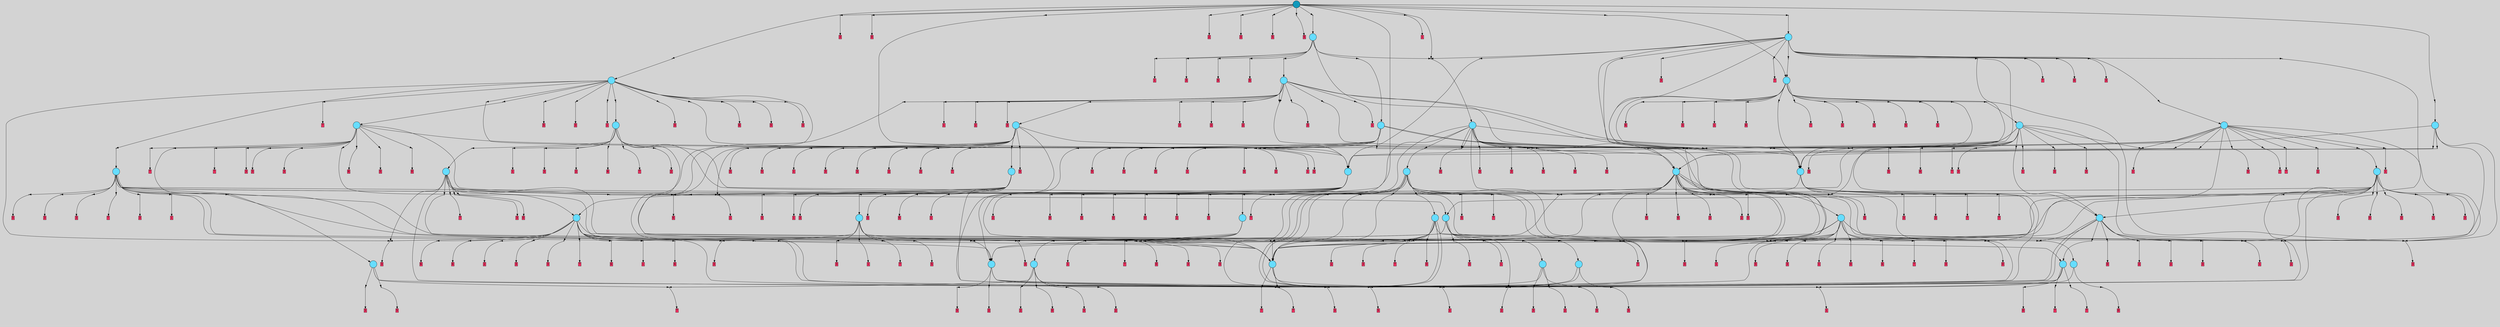 // File exported with GEGELATI v1.3.1
// On the 2024-07-06 17:22:41
// With the MARL::MarlTPGGraphDotExporter
digraph{
	graph[pad = "0.212, 0.055" bgcolor = lightgray]
	node[shape=circle style = filled label = ""]
		T0 [fillcolor="#66ddff"]
		T13 [fillcolor="#66ddff"]
		T15 [fillcolor="#66ddff"]
		T20 [fillcolor="#66ddff"]
		T108 [fillcolor="#66ddff"]
		T114 [fillcolor="#66ddff"]
		T168 [fillcolor="#66ddff"]
		T336 [fillcolor="#66ddff"]
		T531 [fillcolor="#66ddff"]
		T542 [fillcolor="#66ddff"]
		T559 [fillcolor="#66ddff"]
		T577 [fillcolor="#66ddff"]
		T580 [fillcolor="#66ddff"]
		T681 [fillcolor="#66ddff"]
		T713 [fillcolor="#66ddff"]
		T746 [fillcolor="#66ddff"]
		T758 [fillcolor="#66ddff"]
		T816 [fillcolor="#66ddff"]
		T938 [fillcolor="#66ddff"]
		T960 [fillcolor="#66ddff"]
		T1018 [fillcolor="#66ddff"]
		T1034 [fillcolor="#66ddff"]
		T1073 [fillcolor="#66ddff"]
		T1158 [fillcolor="#66ddff"]
		T1217 [fillcolor="#66ddff"]
		T1247 [fillcolor="#66ddff"]
		T1399 [fillcolor="#66ddff"]
		T1454 [fillcolor="#66ddff"]
		T1595 [fillcolor="#66ddff"]
		T1657 [fillcolor="#66ddff"]
		T1749 [fillcolor="#66ddff"]
		T1792 [fillcolor="#66ddff"]
		T1853 [fillcolor="#66ddff"]
		T1959 [fillcolor="#66ddff"]
		T2374 [fillcolor="#66ddff"]
		T2872 [fillcolor="#66ddff"]
		T3382 [fillcolor="#1199bb"]
		P43172 [fillcolor="#cccccc" shape=point] //
		I43172 [shape=box style=invis label="2|6&2|0#2|6&#92;n5|2&2|7#0|2&#92;n2|1&4|3#4|7&#92;n0|1&3|5#4|7&#92;n4|3&3|4#3|7&#92;n"]
		P43172 -> I43172[style=invis]
		A30582 [fillcolor="#ff3366" shape=box margin=0.03 width=0 height=0 label="0"]
		T0 -> P43172 -> A30582
		P43173 [fillcolor="#cccccc" shape=point] //
		I43173 [shape=box style=invis label="2|2&4|4#0|0&#92;n1|2&4|1#4|3&#92;n8|4&0|7#2|5&#92;n2|5&4|1#1|4&#92;n1|1&3|3#3|4&#92;n2|0&2|4#0|3&#92;n5|3&0|0#0|2&#92;n5|0&4|1#3|0&#92;n6|7&2|0#1|1&#92;n4|3&2|7#2|5&#92;n"]
		P43173 -> I43173[style=invis]
		A30583 [fillcolor="#ff3366" shape=box margin=0.03 width=0 height=0 label="1"]
		T0 -> P43173 -> A30583
		P43174 [fillcolor="#cccccc" shape=point] //
		I43174 [shape=box style=invis label="7|5&1|1#4|7&#92;n1|3&0|0#4|5&#92;n0|6&4|5#4|4&#92;n7|5&2|0#4|0&#92;n2|1&0|2#3|7&#92;n2|0&2|1#4|7&#92;n"]
		P43174 -> I43174[style=invis]
		A30584 [fillcolor="#ff3366" shape=box margin=0.03 width=0 height=0 label="2"]
		T13 -> P43174 -> A30584
		P43175 [fillcolor="#cccccc" shape=point] //
		I43175 [shape=box style=invis label="1|0&0|7#1|1&#92;n3|6&3|2#0|3&#92;n8|5&1|1#2|4&#92;n3|1&4|2#3|4&#92;n3|2&2|3#0|6&#92;n2|6&3|7#3|5&#92;n8|1&3|5#1|4&#92;n5|1&1|4#0|5&#92;n"]
		P43175 -> I43175[style=invis]
		A30585 [fillcolor="#ff3366" shape=box margin=0.03 width=0 height=0 label="3"]
		T13 -> P43175 -> A30585
		T13 -> P43174
		P43176 [fillcolor="#cccccc" shape=point] //
		I43176 [shape=box style=invis label="5|2&2|7#0|2&#92;n2|1&4|3#4|7&#92;n4|0&3|4#3|7&#92;n0|1&3|5#4|7&#92;n"]
		P43176 -> I43176[style=invis]
		A30586 [fillcolor="#ff3366" shape=box margin=0.03 width=0 height=0 label="0"]
		T15 -> P43176 -> A30586
		T15 -> P43173
		P43177 [fillcolor="#cccccc" shape=point] //
		I43177 [shape=box style=invis label="3|6&1|3#4|0&#92;n7|7&1|7#1|2&#92;n3|3&1|6#2|6&#92;n4|7&3|1#1|4&#92;n1|3&0|3#0|5&#92;n8|3&0|1#2|3&#92;n7|5&3|7#0|5&#92;n"]
		P43177 -> I43177[style=invis]
		A30587 [fillcolor="#ff3366" shape=box margin=0.03 width=0 height=0 label="5"]
		T15 -> P43177 -> A30587
		P43178 [fillcolor="#cccccc" shape=point] //
		I43178 [shape=box style=invis label="5|1&3|1#1|2&#92;n6|1&4|3#2|1&#92;n5|5&1|0#2|2&#92;n5|4&3|6#1|6&#92;n8|0&2|0#2|0&#92;n"]
		P43178 -> I43178[style=invis]
		A30588 [fillcolor="#ff3366" shape=box margin=0.03 width=0 height=0 label="7"]
		T15 -> P43178 -> A30588
		P43179 [fillcolor="#cccccc" shape=point] //
		I43179 [shape=box style=invis label="5|1&3|1#1|2&#92;n2|5&2|7#2|3&#92;n5|4&3|6#1|6&#92;n5|5&1|0#2|2&#92;n6|1&4|3#2|1&#92;n8|0&2|0#2|4&#92;n"]
		P43179 -> I43179[style=invis]
		A30589 [fillcolor="#ff3366" shape=box margin=0.03 width=0 height=0 label="7"]
		T15 -> P43179 -> A30589
		T20 -> P43174
		P43180 [fillcolor="#cccccc" shape=point] //
		I43180 [shape=box style=invis label="8|5&1|1#2|4&#92;n3|6&3|2#0|3&#92;n5|0&0|7#1|1&#92;n3|1&4|2#3|4&#92;n3|2&2|3#0|6&#92;n2|6&3|7#3|5&#92;n8|1&3|5#1|4&#92;n"]
		P43180 -> I43180[style=invis]
		A30590 [fillcolor="#ff3366" shape=box margin=0.03 width=0 height=0 label="3"]
		T20 -> P43180 -> A30590
		P43181 [fillcolor="#cccccc" shape=point] //
		I43181 [shape=box style=invis label="7|7&4|1#3|5&#92;n0|5&0|3#2|2&#92;n4|2&3|4#1|1&#92;n4|2&0|3#0|1&#92;n2|7&3|7#0|4&#92;n7|4&3|3#2|0&#92;n0|2&0|0#0|7&#92;n3|5&4|3#3|4&#92;n4|5&3|5#1|0&#92;n5|7&3|4#2|2&#92;n"]
		P43181 -> I43181[style=invis]
		A30591 [fillcolor="#ff3366" shape=box margin=0.03 width=0 height=0 label="7"]
		T20 -> P43181 -> A30591
		P43182 [fillcolor="#cccccc" shape=point] //
		I43182 [shape=box style=invis label="7|7&4|1#3|5&#92;n7|4&3|3#2|0&#92;n4|2&3|4#1|1&#92;n4|2&0|3#0|1&#92;n2|7&3|7#0|4&#92;n0|5&0|3#2|2&#92;n0|2&0|1#0|7&#92;n4|5&3|5#1|0&#92;n5|7&3|4#2|2&#92;n"]
		P43182 -> I43182[style=invis]
		A30592 [fillcolor="#ff3366" shape=box margin=0.03 width=0 height=0 label="7"]
		T20 -> P43182 -> A30592
		P43183 [fillcolor="#cccccc" shape=point] //
		I43183 [shape=box style=invis label="2|1&0|2#3|7&#92;n1|3&0|0#4|5&#92;n3|3&2|4#3|4&#92;n0|6&4|5#4|4&#92;n7|5&1|1#4|7&#92;n2|0&2|4#4|7&#92;n"]
		P43183 -> I43183[style=invis]
		A30593 [fillcolor="#ff3366" shape=box margin=0.03 width=0 height=0 label="2"]
		T108 -> P43183 -> A30593
		T108 -> P43180
		P43184 [fillcolor="#cccccc" shape=point] //
		I43184 [shape=box style=invis label="6|3&4|3#0|5&#92;n"]
		P43184 -> I43184[style=invis]
		A30594 [fillcolor="#ff3366" shape=box margin=0.03 width=0 height=0 label="3"]
		T108 -> P43184 -> A30594
		P43185 [fillcolor="#cccccc" shape=point] //
		I43185 [shape=box style=invis label="1|7&0|1#0|1&#92;n6|3&1|3#0|5&#92;n"]
		P43185 -> I43185[style=invis]
		A30595 [fillcolor="#ff3366" shape=box margin=0.03 width=0 height=0 label="3"]
		T108 -> P43185 -> A30595
		T114 -> P43173
		P43186 [fillcolor="#cccccc" shape=point] //
		I43186 [shape=box style=invis label="3|6&1|3#4|0&#92;n1|3&0|5#0|5&#92;n8|3&0|1#2|3&#92;n4|7&3|1#1|4&#92;n3|7&3|1#4|6&#92;n7|7&1|2#1|2&#92;n3|3&1|6#2|6&#92;n7|5&3|7#0|5&#92;n"]
		P43186 -> I43186[style=invis]
		A30596 [fillcolor="#ff3366" shape=box margin=0.03 width=0 height=0 label="5"]
		T114 -> P43186 -> A30596
		T114 -> P43180
		P43187 [fillcolor="#cccccc" shape=point] //
		I43187 [shape=box style=invis label="0|6&4|5#4|4&#92;n1|3&0|0#4|5&#92;n7|5&1|1#4|7&#92;n7|1&2|0#4|0&#92;n2|1&0|2#3|7&#92;n2|0&2|1#4|7&#92;n4|4&3|7#4|6&#92;n"]
		P43187 -> I43187[style=invis]
		A30597 [fillcolor="#ff3366" shape=box margin=0.03 width=0 height=0 label="2"]
		T114 -> P43187 -> A30597
		P43188 [fillcolor="#cccccc" shape=point] //
		I43188 [shape=box style=invis label="4|2&4|3#1|3&#92;n5|4&0|4#1|1&#92;n0|0&1|0#0|0&#92;n8|5&3|4#0|4&#92;n7|2&2|2#3|4&#92;n6|4&2|3#1|4&#92;n0|5&2|6#4|3&#92;n"]
		P43188 -> I43188[style=invis]
		A30598 [fillcolor="#ff3366" shape=box margin=0.03 width=0 height=0 label="1"]
		T114 -> P43188 -> A30598
		P43189 [fillcolor="#cccccc" shape=point] //
		I43189 [shape=box style=invis label="8|2&1|0#2|6&#92;n7|4&2|2#1|6&#92;n6|0&4|1#3|3&#92;n6|4&3|4#3|2&#92;n6|4&4|4#1|2&#92;n0|6&4|4#3|4&#92;n"]
		P43189 -> I43189[style=invis]
		A30599 [fillcolor="#ff3366" shape=box margin=0.03 width=0 height=0 label="0"]
		T168 -> P43189 -> A30599
		P43190 [fillcolor="#cccccc" shape=point] //
		I43190 [shape=box style=invis label="4|5&4|2#1|4&#92;n5|6&0|7#2|4&#92;n8|0&2|6#1|7&#92;n"]
		P43190 -> I43190[style=invis]
		A30600 [fillcolor="#ff3366" shape=box margin=0.03 width=0 height=0 label="3"]
		T168 -> P43190 -> A30600
		P43191 [fillcolor="#cccccc" shape=point] //
		I43191 [shape=box style=invis label="3|3&0|3#2|3&#92;n0|6&2|4#1|6&#92;n8|3&3|1#3|7&#92;n5|4&2|7#4|1&#92;n2|6&2|0#1|2&#92;n5|1&1|4#1|1&#92;n5|2&4|2#0|4&#92;n"]
		P43191 -> I43191[style=invis]
		A30601 [fillcolor="#ff3366" shape=box margin=0.03 width=0 height=0 label="2"]
		T168 -> P43191 -> A30601
		P43192 [fillcolor="#cccccc" shape=point] //
		I43192 [shape=box style=invis label="3|4&4|3#2|5&#92;n7|5&1|3#4|7&#92;n2|0&2|1#4|7&#92;n0|6&4|5#4|4&#92;n7|5&2|0#4|0&#92;n2|1&0|2#3|7&#92;n1|3&0|0#4|5&#92;n"]
		P43192 -> I43192[style=invis]
		A30602 [fillcolor="#ff3366" shape=box margin=0.03 width=0 height=0 label="7"]
		T168 -> P43192 -> A30602
		P43193 [fillcolor="#cccccc" shape=point] //
		I43193 [shape=box style=invis label="7|5&2|0#3|3&#92;n0|6&4|5#4|4&#92;n7|5&1|1#4|7&#92;n2|0&2|1#4|7&#92;n"]
		P43193 -> I43193[style=invis]
		A30603 [fillcolor="#ff3366" shape=box margin=0.03 width=0 height=0 label="2"]
		T168 -> P43193 -> A30603
		T336 -> P43192
		T336 -> P43173
		P43194 [fillcolor="#cccccc" shape=point] //
		I43194 [shape=box style=invis label="8|2&1|6#4|7&#92;n3|2&2|3#0|0&#92;n4|2&3|0#2|2&#92;n0|0&0|3#3|6&#92;n2|3&3|0#2|4&#92;n8|5&1|1#2|4&#92;n2|3&3|2#0|3&#92;n8|1&3|5#2|4&#92;n5|0&2|7#2|7&#92;n0|5&2|3#4|7&#92;n"]
		P43194 -> I43194[style=invis]
		A30604 [fillcolor="#ff3366" shape=box margin=0.03 width=0 height=0 label="3"]
		T336 -> P43194 -> A30604
		P43195 [fillcolor="#cccccc" shape=point] //
		I43195 [shape=box style=invis label="7|7&4|2#2|5&#92;n0|4&4|1#2|3&#92;n3|6&2|6#4|7&#92;n4|3&1|7#1|2&#92;n2|0&2|4#1|5&#92;n4|4&4|5#2|2&#92;n3|6&1|6#3|1&#92;n6|2&2|3#3|3&#92;n2|6&3|7#0|0&#92;n"]
		P43195 -> I43195[style=invis]
		A30605 [fillcolor="#ff3366" shape=box margin=0.03 width=0 height=0 label="5"]
		T336 -> P43195 -> A30605
		P43196 [fillcolor="#cccccc" shape=point] //
		I43196 [shape=box style=invis label="1|6&0|0#1|0&#92;n0|0&0|6#3|6&#92;n4|2&2|3#2|7&#92;n8|6&2|1#3|2&#92;n0|2&2|6#4|4&#92;n2|4&3|0#0|0&#92;n"]
		P43196 -> I43196[style=invis]
		A30606 [fillcolor="#ff3366" shape=box margin=0.03 width=0 height=0 label="1"]
		T531 -> P43196 -> A30606
		P43197 [fillcolor="#cccccc" shape=point] //
		I43197 [shape=box style=invis label="6|0&2|3#4|4&#92;n2|2&1|6#2|6&#92;n8|4&1|1#2|0&#92;n6|2&2|5#1|0&#92;n5|1&0|0#0|1&#92;n8|3&4|0#1|1&#92;n"]
		P43197 -> I43197[style=invis]
		T531 -> P43197 -> T168
		P43198 [fillcolor="#cccccc" shape=point] //
		I43198 [shape=box style=invis label="1|3&2|3#4|3&#92;n8|4&3|4#3|5&#92;n2|7&1|2#4|4&#92;n6|5&2|3#2|5&#92;n5|1&3|1#3|4&#92;n8|0&2|1#1|5&#92;n"]
		P43198 -> I43198[style=invis]
		A30607 [fillcolor="#ff3366" shape=box margin=0.03 width=0 height=0 label="7"]
		T531 -> P43198 -> A30607
		P43199 [fillcolor="#cccccc" shape=point] //
		I43199 [shape=box style=invis label="5|2&2|7#2|2&#92;n3|3&3|6#2|3&#92;n2|6&2|0#2|6&#92;n0|1&3|5#4|7&#92;n4|3&3|4#3|7&#92;n"]
		P43199 -> I43199[style=invis]
		A30608 [fillcolor="#ff3366" shape=box margin=0.03 width=0 height=0 label="0"]
		T531 -> P43199 -> A30608
		P43200 [fillcolor="#cccccc" shape=point] //
		I43200 [shape=box style=invis label="8|5&1|1#2|4&#92;n5|0&0|7#1|1&#92;n8|6&3|2#0|3&#92;n3|1&4|2#3|4&#92;n3|2&2|3#0|6&#92;n2|6&3|7#3|5&#92;n8|1&3|5#1|4&#92;n"]
		P43200 -> I43200[style=invis]
		A30609 [fillcolor="#ff3366" shape=box margin=0.03 width=0 height=0 label="3"]
		T531 -> P43200 -> A30609
		P43201 [fillcolor="#cccccc" shape=point] //
		I43201 [shape=box style=invis label="3|6&3|2#0|3&#92;n8|5&1|1#2|4&#92;n5|0&0|7#1|1&#92;n3|1&4|2#3|4&#92;n3|2&2|3#0|6&#92;n3|0&3|7#4|1&#92;n8|1&3|5#1|4&#92;n"]
		P43201 -> I43201[style=invis]
		A30610 [fillcolor="#ff3366" shape=box margin=0.03 width=0 height=0 label="3"]
		T531 -> P43201 -> A30610
		P43202 [fillcolor="#cccccc" shape=point] //
		I43202 [shape=box style=invis label="8|6&2|3#3|2&#92;n7|5&2|0#4|0&#92;n2|1&2|5#1|7&#92;n3|2&3|1#1|7&#92;n0|6&3|5#4|4&#92;n3|0&3|1#4|7&#92;n4|7&4|7#4|4&#92;n1|3&3|6#2|3&#92;n"]
		P43202 -> I43202[style=invis]
		T542 -> P43202 -> T108
		P43203 [fillcolor="#cccccc" shape=point] //
		I43203 [shape=box style=invis label="1|7&1|1#0|1&#92;n"]
		P43203 -> I43203[style=invis]
		A30611 [fillcolor="#ff3366" shape=box margin=0.03 width=0 height=0 label="3"]
		T542 -> P43203 -> A30611
		P43204 [fillcolor="#cccccc" shape=point] //
		I43204 [shape=box style=invis label="3|6&3|2#0|3&#92;n1|2&2|4#0|2&#92;n5|0&0|7#1|1&#92;n3|1&4|2#3|4&#92;n3|2&2|3#0|6&#92;n2|6&3|7#3|5&#92;n4|1&3|5#1|4&#92;n"]
		P43204 -> I43204[style=invis]
		A30612 [fillcolor="#ff3366" shape=box margin=0.03 width=0 height=0 label="3"]
		T542 -> P43204 -> A30612
		P43205 [fillcolor="#cccccc" shape=point] //
		I43205 [shape=box style=invis label="6|3&1|4#2|0&#92;n5|6&0|1#3|7&#92;n2|2&0|0#0|0&#92;n5|4&0|3#1|1&#92;n5|2&2|5#3|4&#92;n5|4&4|0#0|1&#92;n1|2&1|3#1|5&#92;n8|4&3|0#0|0&#92;n4|6&2|6#3|2&#92;n0|2&2|6#4|4&#92;n"]
		P43205 -> I43205[style=invis]
		A30613 [fillcolor="#ff3366" shape=box margin=0.03 width=0 height=0 label="1"]
		T542 -> P43205 -> A30613
		P43206 [fillcolor="#cccccc" shape=point] //
		I43206 [shape=box style=invis label="0|2&4|5#4|1&#92;n7|5&1|1#4|7&#92;n1|3&0|0#4|5&#92;n1|0&2|0#0|4&#92;n6|4&2|3#2|3&#92;n2|1&0|2#3|7&#92;n2|0&2|1#4|7&#92;n"]
		P43206 -> I43206[style=invis]
		T542 -> P43206 -> T15
		P43207 [fillcolor="#cccccc" shape=point] //
		I43207 [shape=box style=invis label="7|0&0|0#2|0&#92;n1|2&2|2#3|7&#92;n3|3&0|7#2|5&#92;n"]
		P43207 -> I43207[style=invis]
		T542 -> P43207 -> T13
		T542 -> P43174
		P43208 [fillcolor="#cccccc" shape=point] //
		I43208 [shape=box style=invis label="5|5&1|0#2|2&#92;n5|1&3|1#1|2&#92;n5|4&3|6#1|0&#92;n8|0&2|0#2|4&#92;n6|1&4|3#2|1&#92;n4|4&3|6#1|1&#92;n2|0&2|7#2|5&#92;n"]
		P43208 -> I43208[style=invis]
		T542 -> P43208 -> T114
		T559 -> P43180
		P43209 [fillcolor="#cccccc" shape=point] //
		I43209 [shape=box style=invis label="2|4&4|1#2|6&#92;n4|0&2|3#4|6&#92;n"]
		P43209 -> I43209[style=invis]
		A30614 [fillcolor="#ff3366" shape=box margin=0.03 width=0 height=0 label="0"]
		T559 -> P43209 -> A30614
		T559 -> P43180
		P43210 [fillcolor="#cccccc" shape=point] //
		I43210 [shape=box style=invis label="7|5&1|1#4|7&#92;n1|3&0|0#0|5&#92;n4|6&2|2#1|5&#92;n0|6&4|5#4|4&#92;n2|0&2|1#4|7&#92;n2|1&0|2#3|7&#92;n7|5&2|0#4|0&#92;n"]
		P43210 -> I43210[style=invis]
		A30615 [fillcolor="#ff3366" shape=box margin=0.03 width=0 height=0 label="2"]
		T559 -> P43210 -> A30615
		P43211 [fillcolor="#cccccc" shape=point] //
		I43211 [shape=box style=invis label="7|5&3|1#4|7&#92;n2|0&2|1#4|7&#92;n2|5&2|2#1|0&#92;n1|3&0|0#4|5&#92;n3|6&4|5#4|4&#92;n"]
		P43211 -> I43211[style=invis]
		A30616 [fillcolor="#ff3366" shape=box margin=0.03 width=0 height=0 label="2"]
		T559 -> P43211 -> A30616
		P43212 [fillcolor="#cccccc" shape=point] //
		I43212 [shape=box style=invis label="1|3&0|0#4|5&#92;n6|4&2|3#2|3&#92;n0|2&4|5#4|4&#92;n7|5&1|1#4|7&#92;n7|5&2|0#4|0&#92;n2|0&0|2#3|7&#92;n2|0&2|1#4|7&#92;n"]
		P43212 -> I43212[style=invis]
		T559 -> P43212 -> T15
		P43213 [fillcolor="#cccccc" shape=point] //
		I43213 [shape=box style=invis label="2|6&3|7#3|5&#92;n3|6&3|2#0|3&#92;n5|0&2|7#1|1&#92;n3|2&2|3#0|6&#92;n7|1&4|2#3|4&#92;n4|5&1|3#3|0&#92;n8|5&1|1#2|4&#92;n"]
		P43213 -> I43213[style=invis]
		A30617 [fillcolor="#ff3366" shape=box margin=0.03 width=0 height=0 label="3"]
		T559 -> P43213 -> A30617
		P43214 [fillcolor="#cccccc" shape=point] //
		I43214 [shape=box style=invis label="6|1&4|3#2|1&#92;n5|5&1|0#2|2&#92;n7|0&2|0#2|4&#92;n5|4&3|6#4|6&#92;n"]
		P43214 -> I43214[style=invis]
		A30618 [fillcolor="#ff3366" shape=box margin=0.03 width=0 height=0 label="1"]
		T559 -> P43214 -> A30618
		P43215 [fillcolor="#cccccc" shape=point] //
		I43215 [shape=box style=invis label="5|4&2|5#4|0&#92;n1|5&3|3#2|4&#92;n0|7&3|5#4|3&#92;n8|1&1|6#1|5&#92;n6|4&4|2#2|4&#92;n6|4&1|4#1|3&#92;n8|4&1|7#2|7&#92;n6|1&3|7#3|5&#92;n6|3&2|4#0|3&#92;n"]
		P43215 -> I43215[style=invis]
		T559 -> P43215 -> T0
		P43216 [fillcolor="#cccccc" shape=point] //
		I43216 [shape=box style=invis label="7|5&3|1#4|7&#92;n1|3&0|0#4|5&#92;n2|0&2|1#4|7&#92;n7|5&2|0#4|0&#92;n0|6&4|5#4|4&#92;n"]
		P43216 -> I43216[style=invis]
		A30619 [fillcolor="#ff3366" shape=box margin=0.03 width=0 height=0 label="2"]
		T577 -> P43216 -> A30619
		P43217 [fillcolor="#cccccc" shape=point] //
		I43217 [shape=box style=invis label="8|5&1|1#2|4&#92;n1|3&0|5#0|3&#92;n3|6&3|2#0|3&#92;n5|0&0|7#1|1&#92;n3|1&4|2#3|4&#92;n3|2&2|3#0|6&#92;n8|1&3|5#1|0&#92;n2|6&3|7#3|5&#92;n"]
		P43217 -> I43217[style=invis]
		A30620 [fillcolor="#ff3366" shape=box margin=0.03 width=0 height=0 label="3"]
		T577 -> P43217 -> A30620
		P43218 [fillcolor="#cccccc" shape=point] //
		I43218 [shape=box style=invis label="7|7&4|1#3|5&#92;n7|4&3|3#2|0&#92;n4|2&3|4#1|1&#92;n0|2&0|1#0|7&#92;n8|1&2|2#0|1&#92;n0|0&0|3#2|2&#92;n2|7&3|7#0|4&#92;n7|2&0|3#0|1&#92;n5|7&3|4#2|2&#92;n"]
		P43218 -> I43218[style=invis]
		A30621 [fillcolor="#ff3366" shape=box margin=0.03 width=0 height=0 label="7"]
		T577 -> P43218 -> A30621
		P43219 [fillcolor="#cccccc" shape=point] //
		I43219 [shape=box style=invis label="0|3&0|2#2|2&#92;n2|7&3|7#0|4&#92;n6|2&3|4#1|1&#92;n4|2&0|3#0|1&#92;n7|4&3|3#2|0&#92;n5|7&3|4#2|2&#92;n7|7&4|1#3|5&#92;n7|0&1|0#1|7&#92;n6|6&3|4#1|0&#92;n"]
		P43219 -> I43219[style=invis]
		A30622 [fillcolor="#ff3366" shape=box margin=0.03 width=0 height=0 label="7"]
		T577 -> P43219 -> A30622
		T577 -> P43180
		P43220 [fillcolor="#cccccc" shape=point] //
		I43220 [shape=box style=invis label="5|0&0|7#1|1&#92;n8|5&1|1#2|4&#92;n3|2&2|3#0|6&#92;n3|6&4|2#3|4&#92;n3|6&3|2#0|3&#92;n2|3&3|1#3|5&#92;n7|4&0|7#0|5&#92;n8|1&3|5#1|4&#92;n"]
		P43220 -> I43220[style=invis]
		A30623 [fillcolor="#ff3366" shape=box margin=0.03 width=0 height=0 label="3"]
		T577 -> P43220 -> A30623
		P43221 [fillcolor="#cccccc" shape=point] //
		I43221 [shape=box style=invis label="4|0&2|3#4|0&#92;n2|4&4|1#2|6&#92;n0|1&1|4#3|0&#92;n"]
		P43221 -> I43221[style=invis]
		A30624 [fillcolor="#ff3366" shape=box margin=0.03 width=0 height=0 label="0"]
		T577 -> P43221 -> A30624
		T577 -> P43188
		T580 -> P43214
		P43222 [fillcolor="#cccccc" shape=point] //
		I43222 [shape=box style=invis label="5|0&1|4#1|1&#92;n5|2&4|2#0|4&#92;n0|3&3|1#3|7&#92;n7|3&1|3#1|2&#92;n8|7&4|1#0|0&#92;n2|3&2|4#2|6&#92;n2|6&2|4#1|2&#92;n7|2&0|5#1|4&#92;n"]
		P43222 -> I43222[style=invis]
		A30625 [fillcolor="#ff3366" shape=box margin=0.03 width=0 height=0 label="2"]
		T580 -> P43222 -> A30625
		P43223 [fillcolor="#cccccc" shape=point] //
		I43223 [shape=box style=invis label="8|5&1|1#2|4&#92;n3|6&3|2#0|3&#92;n3|2&2|6#0|6&#92;n5|0&0|7#1|1&#92;n2|6&3|7#3|5&#92;n8|1&3|5#1|4&#92;n"]
		P43223 -> I43223[style=invis]
		A30626 [fillcolor="#ff3366" shape=box margin=0.03 width=0 height=0 label="3"]
		T580 -> P43223 -> A30626
		P43224 [fillcolor="#cccccc" shape=point] //
		I43224 [shape=box style=invis label="3|3&2|5#0|5&#92;n6|0&1|2#2|0&#92;n5|4&0|4#1|1&#92;n8|4&3|0#0|0&#92;n1|2&1|3#1|5&#92;n5|2&1|0#0|1&#92;n2|2&0|0#0|0&#92;n1|6&3|0#3|5&#92;n0|2&2|6#4|4&#92;n"]
		P43224 -> I43224[style=invis]
		T580 -> P43224 -> T114
		P43225 [fillcolor="#cccccc" shape=point] //
		I43225 [shape=box style=invis label="7|5&1|1#4|7&#92;n0|6&4|5#4|4&#92;n7|5&2|0#4|0&#92;n5|0&3|0#2|2&#92;n2|0&2|1#4|7&#92;n"]
		P43225 -> I43225[style=invis]
		A30627 [fillcolor="#ff3366" shape=box margin=0.03 width=0 height=0 label="7"]
		T580 -> P43225 -> A30627
		T580 -> P43180
		T580 -> P43221
		T580 -> P43180
		P43226 [fillcolor="#cccccc" shape=point] //
		I43226 [shape=box style=invis label="4|0&2|3#4|0&#92;n2|4&4|1#2|6&#92;n3|1&2|4#3|0&#92;n"]
		P43226 -> I43226[style=invis]
		A30628 [fillcolor="#ff3366" shape=box margin=0.03 width=0 height=0 label="0"]
		T580 -> P43226 -> A30628
		P43227 [fillcolor="#cccccc" shape=point] //
		I43227 [shape=box style=invis label="3|6&3|2#0|3&#92;n5|0&0|7#1|1&#92;n3|1&4|2#3|4&#92;n3|2&2|3#0|6&#92;n2|6&3|7#0|5&#92;n6|3&4|2#3|2&#92;n7|0&3|7#4|5&#92;n"]
		P43227 -> I43227[style=invis]
		A30629 [fillcolor="#ff3366" shape=box margin=0.03 width=0 height=0 label="3"]
		T681 -> P43227 -> A30629
		P43228 [fillcolor="#cccccc" shape=point] //
		I43228 [shape=box style=invis label="2|1&0|2#3|7&#92;n1|3&0|0#4|5&#92;n7|5&2|0#4|0&#92;n7|5&1|1#0|7&#92;n2|0&2|1#4|7&#92;n"]
		P43228 -> I43228[style=invis]
		A30630 [fillcolor="#ff3366" shape=box margin=0.03 width=0 height=0 label="5"]
		T681 -> P43228 -> A30630
		P43229 [fillcolor="#cccccc" shape=point] //
		I43229 [shape=box style=invis label="3|2&2|7#0|6&#92;n8|0&2|2#3|5&#92;n3|6&3|2#0|3&#92;n7|6&1|1#1|2&#92;n8|4&1|1#2|4&#92;n5|3&1|4#1|5&#92;n2|7&3|7#3|5&#92;n"]
		P43229 -> I43229[style=invis]
		A30631 [fillcolor="#ff3366" shape=box margin=0.03 width=0 height=0 label="3"]
		T681 -> P43229 -> A30631
		P43230 [fillcolor="#cccccc" shape=point] //
		I43230 [shape=box style=invis label="4|6&2|3#4|5&#92;n4|7&2|5#0|0&#92;n8|4&0|0#4|0&#92;n2|0&1|7#2|7&#92;n8|1&2|7#1|1&#92;n1|2&1|3#1|5&#92;n5|2&3|5#3|4&#92;n4|6&2|6#1|2&#92;n"]
		P43230 -> I43230[style=invis]
		A30632 [fillcolor="#ff3366" shape=box margin=0.03 width=0 height=0 label="1"]
		T681 -> P43230 -> A30632
		P43231 [fillcolor="#cccccc" shape=point] //
		I43231 [shape=box style=invis label="7|7&4|1#3|5&#92;n7|4&3|3#2|0&#92;n4|2&0|3#0|1&#92;n0|2&0|1#0|7&#92;n2|7&3|7#3|4&#92;n0|0&0|3#2|2&#92;n8|1&2|2#0|1&#92;n4|2&3|4#1|1&#92;n5|7&3|4#2|2&#92;n"]
		P43231 -> I43231[style=invis]
		A30633 [fillcolor="#ff3366" shape=box margin=0.03 width=0 height=0 label="7"]
		T681 -> P43231 -> A30633
		T681 -> P43204
		P43232 [fillcolor="#cccccc" shape=point] //
		I43232 [shape=box style=invis label="4|6&2|3#4|5&#92;n4|7&2|5#0|0&#92;n1|2&1|3#1|5&#92;n2|0&1|7#2|7&#92;n8|1&2|7#1|1&#92;n8|4&0|0#4|0&#92;n5|2&3|5#3|4&#92;n4|6&2|6#3|2&#92;n"]
		P43232 -> I43232[style=invis]
		A30634 [fillcolor="#ff3366" shape=box margin=0.03 width=0 height=0 label="1"]
		T713 -> P43232 -> A30634
		P43233 [fillcolor="#cccccc" shape=point] //
		I43233 [shape=box style=invis label="2|7&3|5#0|7&#92;n4|4&3|3#3|0&#92;n3|3&3|3#0|6&#92;n7|0&3|3#0|7&#92;n1|4&0|6#1|2&#92;n2|1&4|3#1|5&#92;n1|2&1|6#2|1&#92;n0|1&0|2#2|6&#92;n5|0&0|1#4|2&#92;n0|6&0|2#4|2&#92;n"]
		P43233 -> I43233[style=invis]
		A30635 [fillcolor="#ff3366" shape=box margin=0.03 width=0 height=0 label="3"]
		T713 -> P43233 -> A30635
		P43234 [fillcolor="#cccccc" shape=point] //
		I43234 [shape=box style=invis label="5|2&4|3#4|5&#92;n4|1&0|2#0|7&#92;n3|4&4|7#2|5&#92;n0|2&4|0#2|7&#92;n5|4&0|7#0|1&#92;n4|0&2|7#4|7&#92;n3|4&3|3#0|6&#92;n"]
		P43234 -> I43234[style=invis]
		A30636 [fillcolor="#ff3366" shape=box margin=0.03 width=0 height=0 label="7"]
		T713 -> P43234 -> A30636
		T713 -> P43180
		P43235 [fillcolor="#cccccc" shape=point] //
		I43235 [shape=box style=invis label="2|0&4|0#2|2&#92;n1|2&0|2#0|5&#92;n8|4&3|1#4|1&#92;n"]
		P43235 -> I43235[style=invis]
		T713 -> P43235 -> T20
		P43236 [fillcolor="#cccccc" shape=point] //
		I43236 [shape=box style=invis label="1|4&2|6#0|7&#92;n3|0&1|0#2|6&#92;n5|3&4|3#4|4&#92;n2|5&4|5#3|2&#92;n8|2&2|0#2|6&#92;n"]
		P43236 -> I43236[style=invis]
		A30637 [fillcolor="#ff3366" shape=box margin=0.03 width=0 height=0 label="6"]
		T713 -> P43236 -> A30637
		T713 -> P43182
		P43237 [fillcolor="#cccccc" shape=point] //
		I43237 [shape=box style=invis label="1|2&4|4#1|0&#92;n0|4&3|6#3|4&#92;n3|0&3|5#2|6&#92;n2|5&4|5#4|2&#92;n5|3&4|3#4|4&#92;n"]
		P43237 -> I43237[style=invis]
		A30638 [fillcolor="#ff3366" shape=box margin=0.03 width=0 height=0 label="3"]
		T713 -> P43237 -> A30638
		P43238 [fillcolor="#cccccc" shape=point] //
		I43238 [shape=box style=invis label="3|0&2|3#0|6&#92;n8|7&1|6#4|3&#92;n6|5&0|1#4|2&#92;n8|1&3|6#1|0&#92;n3|6&3|2#0|4&#92;n2|6&3|7#3|5&#92;n8|5&1|1#2|4&#92;n2|5&4|7#2|6&#92;n"]
		P43238 -> I43238[style=invis]
		T713 -> P43238 -> T542
		P43239 [fillcolor="#cccccc" shape=point] //
		I43239 [shape=box style=invis label="8|5&1|1#2|4&#92;n5|6&3|2#4|0&#92;n3|1&4|2#3|4&#92;n1|3&3|1#3|3&#92;n5|0&0|7#1|1&#92;n3|2&2|3#0|6&#92;n3|6&3|4#0|3&#92;n2|6&3|7#3|5&#92;n8|1&3|6#1|4&#92;n"]
		P43239 -> I43239[style=invis]
		A30639 [fillcolor="#ff3366" shape=box margin=0.03 width=0 height=0 label="0"]
		T713 -> P43239 -> A30639
		P43240 [fillcolor="#cccccc" shape=point] //
		I43240 [shape=box style=invis label="7|4&4|5#1|7&#92;n4|3&2|6#3|6&#92;n5|0&2|5#3|6&#92;n"]
		P43240 -> I43240[style=invis]
		A30640 [fillcolor="#ff3366" shape=box margin=0.03 width=0 height=0 label="8"]
		T746 -> P43240 -> A30640
		P43241 [fillcolor="#cccccc" shape=point] //
		I43241 [shape=box style=invis label="8|5&2|4#0|6&#92;n4|3&0|0#2|3&#92;n8|3&3|4#3|6&#92;n3|2&4|7#4|1&#92;n"]
		P43241 -> I43241[style=invis]
		A30641 [fillcolor="#ff3366" shape=box margin=0.03 width=0 height=0 label="3"]
		T746 -> P43241 -> A30641
		P43242 [fillcolor="#cccccc" shape=point] //
		I43242 [shape=box style=invis label="4|0&2|3#4|0&#92;n4|0&1|3#1|5&#92;n2|4&4|1#2|6&#92;n0|5&1|4#3|0&#92;n"]
		P43242 -> I43242[style=invis]
		A30642 [fillcolor="#ff3366" shape=box margin=0.03 width=0 height=0 label="0"]
		T746 -> P43242 -> A30642
		P43243 [fillcolor="#cccccc" shape=point] //
		I43243 [shape=box style=invis label="7|2&2|2#3|4&#92;n4|2&4|3#1|3&#92;n5|4&0|4#1|1&#92;n0|0&1|0#0|0&#92;n8|5&3|1#0|4&#92;n1|7&0|5#3|0&#92;n6|4&2|3#1|4&#92;n0|5&2|6#4|3&#92;n"]
		P43243 -> I43243[style=invis]
		A30643 [fillcolor="#ff3366" shape=box margin=0.03 width=0 height=0 label="1"]
		T746 -> P43243 -> A30643
		P43244 [fillcolor="#cccccc" shape=point] //
		I43244 [shape=box style=invis label="3|6&3|0#2|7&#92;n3|1&1|3#4|6&#92;n8|3&0|6#2|7&#92;n2|3&1|7#3|7&#92;n8|0&2|4#0|7&#92;n3|1&4|2#2|4&#92;n4|1&3|7#3|2&#92;n8|4&3|5#0|5&#92;n6|7&4|0#4|3&#92;n"]
		P43244 -> I43244[style=invis]
		T746 -> P43244 -> T531
		P43245 [fillcolor="#cccccc" shape=point] //
		I43245 [shape=box style=invis label="8|2&1|0#2|6&#92;n6|0&4|1#3|3&#92;n7|4&2|2#1|6&#92;n6|4&3|4#3|2&#92;n6|4&4|4#1|2&#92;n0|6&1|4#3|4&#92;n"]
		P43245 -> I43245[style=invis]
		A30644 [fillcolor="#ff3366" shape=box margin=0.03 width=0 height=0 label="0"]
		T746 -> P43245 -> A30644
		P43246 [fillcolor="#cccccc" shape=point] //
		I43246 [shape=box style=invis label="1|7&0|0#4|5&#92;n7|4&2|0#4|0&#92;n0|6&4|5#4|4&#92;n2|1&0|2#3|7&#92;n7|5&1|1#2|7&#92;n2|0&2|1#4|7&#92;n"]
		P43246 -> I43246[style=invis]
		A30645 [fillcolor="#ff3366" shape=box margin=0.03 width=0 height=0 label="2"]
		T746 -> P43246 -> A30645
		P43247 [fillcolor="#cccccc" shape=point] //
		I43247 [shape=box style=invis label="2|7&3|5#0|7&#92;n4|4&3|3#3|0&#92;n3|3&3|3#0|6&#92;n7|0&3|3#0|7&#92;n1|4&0|6#1|2&#92;n2|1&4|3#1|5&#92;n1|2&1|6#2|1&#92;n0|1&2|2#2|6&#92;n0|6&0|2#4|2&#92;n5|0&0|1#4|2&#92;n"]
		P43247 -> I43247[style=invis]
		A30646 [fillcolor="#ff3366" shape=box margin=0.03 width=0 height=0 label="3"]
		T746 -> P43247 -> A30646
		P43248 [fillcolor="#cccccc" shape=point] //
		I43248 [shape=box style=invis label="5|2&4|3#4|5&#92;n3|4&4|3#2|5&#92;n7|5&1|3#4|7&#92;n4|1&0|2#3|7&#92;n0|6&4|5#4|4&#92;n7|5&2|0#4|0&#92;n2|0&2|1#4|7&#92;n1|3&0|0#4|5&#92;n"]
		P43248 -> I43248[style=invis]
		A30647 [fillcolor="#ff3366" shape=box margin=0.03 width=0 height=0 label="7"]
		T746 -> P43248 -> A30647
		P43249 [fillcolor="#cccccc" shape=point] //
		I43249 [shape=box style=invis label="8|4&3|1#4|1&#92;n1|2&1|2#0|5&#92;n2|0&4|0#2|2&#92;n"]
		P43249 -> I43249[style=invis]
		T746 -> P43249 -> T20
		P43250 [fillcolor="#cccccc" shape=point] //
		I43250 [shape=box style=invis label="1|3&0|0#4|5&#92;n2|0&2|1#4|7&#92;n7|5&2|0#4|4&#92;n6|0&2|0#4|3&#92;n2|1&0|2#3|7&#92;n0|6&4|5#4|4&#92;n"]
		P43250 -> I43250[style=invis]
		A30648 [fillcolor="#ff3366" shape=box margin=0.03 width=0 height=0 label="2"]
		T746 -> P43250 -> A30648
		P43251 [fillcolor="#cccccc" shape=point] //
		I43251 [shape=box style=invis label="6|5&0|2#1|2&#92;n2|0&1|7#2|7&#92;n8|1&2|7#1|1&#92;n8|4&4|0#4|0&#92;n1|2&1|3#1|5&#92;n4|6&2|6#3|2&#92;n4|5&2|5#0|0&#92;n"]
		P43251 -> I43251[style=invis]
		A30649 [fillcolor="#ff3366" shape=box margin=0.03 width=0 height=0 label="1"]
		T758 -> P43251 -> A30649
		T758 -> P43233
		P43252 [fillcolor="#cccccc" shape=point] //
		I43252 [shape=box style=invis label="5|6&0|2#4|1&#92;n8|2&1|2#0|5&#92;n8|4&3|1#4|1&#92;n2|0&4|0#2|2&#92;n"]
		P43252 -> I43252[style=invis]
		T758 -> P43252 -> T20
		P43253 [fillcolor="#cccccc" shape=point] //
		I43253 [shape=box style=invis label="6|0&4|5#4|3&#92;n0|2&4|7#0|7&#92;n"]
		P43253 -> I43253[style=invis]
		A30650 [fillcolor="#ff3366" shape=box margin=0.03 width=0 height=0 label="6"]
		T758 -> P43253 -> A30650
		P43254 [fillcolor="#cccccc" shape=point] //
		I43254 [shape=box style=invis label="8|1&2|6#2|6&#92;n4|6&0|6#1|5&#92;n6|4&2|7#1|1&#92;n8|7&3|4#2|1&#92;n0|0&3|6#2|0&#92;n6|7&4|1#1|1&#92;n"]
		P43254 -> I43254[style=invis]
		A30651 [fillcolor="#ff3366" shape=box margin=0.03 width=0 height=0 label="7"]
		T758 -> P43254 -> A30651
		P43255 [fillcolor="#cccccc" shape=point] //
		I43255 [shape=box style=invis label="1|4&2|6#1|7&#92;n7|1&0|4#2|5&#92;n8|2&2|6#2|2&#92;n7|1&1|2#4|2&#92;n"]
		P43255 -> I43255[style=invis]
		A30652 [fillcolor="#ff3366" shape=box margin=0.03 width=0 height=0 label="6"]
		T758 -> P43255 -> A30652
		P43256 [fillcolor="#cccccc" shape=point] //
		I43256 [shape=box style=invis label="2|7&3|7#0|4&#92;n7|4&3|3#2|0&#92;n4|2&3|4#0|1&#92;n4|2&0|3#0|1&#92;n7|7&4|1#3|5&#92;n0|5&0|3#2|2&#92;n0|2&0|1#0|7&#92;n4|5&3|5#1|0&#92;n5|7&3|4#2|2&#92;n"]
		P43256 -> I43256[style=invis]
		A30653 [fillcolor="#ff3366" shape=box margin=0.03 width=0 height=0 label="6"]
		T758 -> P43256 -> A30653
		P43257 [fillcolor="#cccccc" shape=point] //
		I43257 [shape=box style=invis label="1|7&2|0#1|1&#92;n7|5&1|1#2|7&#92;n0|6&4|5#4|4&#92;n1|3&0|0#4|5&#92;n7|5&2|0#4|0&#92;n2|1&0|2#3|7&#92;n2|0&2|1#4|7&#92;n"]
		P43257 -> I43257[style=invis]
		A30654 [fillcolor="#ff3366" shape=box margin=0.03 width=0 height=0 label="2"]
		T758 -> P43257 -> A30654
		P43258 [fillcolor="#cccccc" shape=point] //
		I43258 [shape=box style=invis label="7|7&1|6#4|1&#92;n0|6&1|5#3|2&#92;n8|0&2|4#3|0&#92;n0|2&0|7#4|6&#92;n0|1&0|3#1|5&#92;n7|1&1|0#1|6&#92;n"]
		P43258 -> I43258[style=invis]
		A30655 [fillcolor="#ff3366" shape=box margin=0.03 width=0 height=0 label="3"]
		T758 -> P43258 -> A30655
		P43259 [fillcolor="#cccccc" shape=point] //
		I43259 [shape=box style=invis label="5|5&1|0#2|2&#92;n6|1&4|3#2|1&#92;n8|0&2|0#2|4&#92;n5|4&3|6#1|4&#92;n4|4&3|6#1|1&#92;n2|0&2|7#2|5&#92;n"]
		P43259 -> I43259[style=invis]
		T758 -> P43259 -> T114
		T758 -> P43180
		P43260 [fillcolor="#cccccc" shape=point] //
		I43260 [shape=box style=invis label="3|2&3|3#0|6&#92;n2|6&3|7#3|5&#92;n3|0&0|7#1|1&#92;n3|1&4|2#3|4&#92;n8|5&1|1#2|4&#92;n3|6&3|2#0|3&#92;n8|1&3|5#1|4&#92;n"]
		P43260 -> I43260[style=invis]
		A30656 [fillcolor="#ff3366" shape=box margin=0.03 width=0 height=0 label="3"]
		T758 -> P43260 -> A30656
		P43261 [fillcolor="#cccccc" shape=point] //
		I43261 [shape=box style=invis label="7|7&4|1#3|6&#92;n7|4&3|3#2|0&#92;n4|2&3|4#1|1&#92;n2|7&3|7#0|4&#92;n4|2&0|3#0|1&#92;n0|5&0|3#2|2&#92;n0|2&0|1#0|7&#92;n4|5&3|5#1|0&#92;n3|6&0|5#1|2&#92;n5|7&3|4#2|2&#92;n"]
		P43261 -> I43261[style=invis]
		A30657 [fillcolor="#ff3366" shape=box margin=0.03 width=0 height=0 label="7"]
		T758 -> P43261 -> A30657
		P43262 [fillcolor="#cccccc" shape=point] //
		I43262 [shape=box style=invis label="7|0&1|1#3|5&#92;n"]
		P43262 -> I43262[style=invis]
		A30658 [fillcolor="#ff3366" shape=box margin=0.03 width=0 height=0 label="6"]
		T758 -> P43262 -> A30658
		T816 -> P43232
		T816 -> P43248
		P43263 [fillcolor="#cccccc" shape=point] //
		I43263 [shape=box style=invis label="3|7&2|3#0|6&#92;n5|7&0|7#1|1&#92;n2|0&4|7#2|2&#92;n"]
		P43263 -> I43263[style=invis]
		A30659 [fillcolor="#ff3366" shape=box margin=0.03 width=0 height=0 label="3"]
		T816 -> P43263 -> A30659
		P43264 [fillcolor="#cccccc" shape=point] //
		I43264 [shape=box style=invis label="3|2&3|3#4|0&#92;n3|6&3|7#0|3&#92;n5|7&2|1#2|3&#92;n3|2&0|2#4|2&#92;n5|0&0|7#1|1&#92;n6|5&1|1#2|4&#92;n"]
		P43264 -> I43264[style=invis]
		A30660 [fillcolor="#ff3366" shape=box margin=0.03 width=0 height=0 label="3"]
		T816 -> P43264 -> A30660
		P43265 [fillcolor="#cccccc" shape=point] //
		I43265 [shape=box style=invis label="8|4&3|1#4|1&#92;n2|0&4|0#2|5&#92;n1|2&1|0#0|5&#92;n4|1&3|1#4|3&#92;n"]
		P43265 -> I43265[style=invis]
		T816 -> P43265 -> T20
		P43266 [fillcolor="#cccccc" shape=point] //
		I43266 [shape=box style=invis label="1|3&2|6#0|3&#92;n2|0&2|1#2|6&#92;n4|7&1|4#4|5&#92;n1|5&4|0#0|7&#92;n2|3&2|1#3|1&#92;n0|7&1|0#3|2&#92;n5|7&4|0#3|5&#92;n8|2&0|3#0|1&#92;n2|7&1|7#0|4&#92;n"]
		P43266 -> I43266[style=invis]
		A30661 [fillcolor="#ff3366" shape=box margin=0.03 width=0 height=0 label="7"]
		T816 -> P43266 -> A30661
		P43267 [fillcolor="#cccccc" shape=point] //
		I43267 [shape=box style=invis label="3|6&3|2#0|3&#92;n8|1&3|5#1|4&#92;n5|0&0|7#1|1&#92;n3|1&4|2#3|4&#92;n3|2&2|3#0|2&#92;n2|6&3|7#3|5&#92;n3|3&3|5#3|7&#92;n4|1&3|2#2|5&#92;n"]
		P43267 -> I43267[style=invis]
		A30662 [fillcolor="#ff3366" shape=box margin=0.03 width=0 height=0 label="3"]
		T816 -> P43267 -> A30662
		T816 -> P43227
		T816 -> P43216
		T816 -> P43249
		P43268 [fillcolor="#cccccc" shape=point] //
		I43268 [shape=box style=invis label="5|1&3|6#4|6&#92;n5|5&1|0#2|2&#92;n1|0&2|0#2|4&#92;n6|1&4|3#2|1&#92;n8|1&1|2#0|3&#92;n"]
		P43268 -> I43268[style=invis]
		A30663 [fillcolor="#ff3366" shape=box margin=0.03 width=0 height=0 label="1"]
		T816 -> P43268 -> A30663
		P43269 [fillcolor="#cccccc" shape=point] //
		I43269 [shape=box style=invis label="7|7&4|2#2|5&#92;n0|4&4|1#2|3&#92;n3|6&2|6#4|7&#92;n4|3&1|7#1|2&#92;n8|4&4|2#0|0&#92;n4|4&4|5#2|2&#92;n2|0&2|4#1|5&#92;n7|6&1|6#3|1&#92;n6|2&2|3#3|3&#92;n2|6&3|7#0|0&#92;n"]
		P43269 -> I43269[style=invis]
		A30664 [fillcolor="#ff3366" shape=box margin=0.03 width=0 height=0 label="5"]
		T816 -> P43269 -> A30664
		T816 -> P43208
		T816 -> P43216
		T938 -> P43232
		P43270 [fillcolor="#cccccc" shape=point] //
		I43270 [shape=box style=invis label="2|1&4|3#1|5&#92;n4|4&3|3#3|0&#92;n3|3&3|3#0|6&#92;n7|0&3|3#0|7&#92;n1|4&0|6#1|2&#92;n0|1&0|7#3|6&#92;n5|7&3|5#0|7&#92;n1|2&1|6#2|1&#92;n0|1&0|2#2|6&#92;n0|6&0|2#4|2&#92;n"]
		P43270 -> I43270[style=invis]
		A30665 [fillcolor="#ff3366" shape=box margin=0.03 width=0 height=0 label="3"]
		T938 -> P43270 -> A30665
		P43271 [fillcolor="#cccccc" shape=point] //
		I43271 [shape=box style=invis label="2|6&3|0#3|5&#92;n8|5&1|1#2|7&#92;n5|0&0|7#1|1&#92;n3|6&3|2#4|3&#92;n2|0&4|7#2|2&#92;n6|6&0|2#4|3&#92;n"]
		P43271 -> I43271[style=invis]
		A30666 [fillcolor="#ff3366" shape=box margin=0.03 width=0 height=0 label="3"]
		T938 -> P43271 -> A30666
		P43272 [fillcolor="#cccccc" shape=point] //
		I43272 [shape=box style=invis label="6|6&0|7#4|4&#92;n8|0&2|2#1|6&#92;n3|3&2|4#2|7&#92;n5|6&2|6#4|0&#92;n6|5&2|1#3|4&#92;n"]
		P43272 -> I43272[style=invis]
		T938 -> P43272 -> T20
		P43273 [fillcolor="#cccccc" shape=point] //
		I43273 [shape=box style=invis label="7|7&2|2#2|5&#92;n2|6&3|7#0|0&#92;n4|3&1|7#1|2&#92;n6|2&2|3#3|3&#92;n2|4&4|5#2|2&#92;n0|4&4|6#2|3&#92;n3|6&1|6#3|1&#92;n6|7&2|5#2|4&#92;n2|0&2|4#2|5&#92;n"]
		P43273 -> I43273[style=invis]
		A30667 [fillcolor="#ff3366" shape=box margin=0.03 width=0 height=0 label="5"]
		T938 -> P43273 -> A30667
		P43274 [fillcolor="#cccccc" shape=point] //
		I43274 [shape=box style=invis label="5|0&0|7#1|1&#92;n1|4&3|7#4|3&#92;n3|1&4|5#3|4&#92;n6|1&3|5#1|4&#92;n7|0&1|5#2|7&#92;n3|2&2|3#0|6&#92;n7|6&2|6#3|6&#92;n4|6&3|2#0|3&#92;n2|6&2|7#3|5&#92;n"]
		P43274 -> I43274[style=invis]
		A30668 [fillcolor="#ff3366" shape=box margin=0.03 width=0 height=0 label="3"]
		T938 -> P43274 -> A30668
		P43275 [fillcolor="#cccccc" shape=point] //
		I43275 [shape=box style=invis label="0|0&3|6#1|5&#92;n8|4&2|1#4|2&#92;n3|2&1|4#2|3&#92;n"]
		P43275 -> I43275[style=invis]
		A30669 [fillcolor="#ff3366" shape=box margin=0.03 width=0 height=0 label="1"]
		T938 -> P43275 -> A30669
		P43276 [fillcolor="#cccccc" shape=point] //
		I43276 [shape=box style=invis label="2|0&2|1#4|7&#92;n3|0&4|3#2|5&#92;n7|5&1|3#4|7&#92;n4|1&0|2#3|7&#92;n7|5&2|0#4|0&#92;n7|0&2|2#4|3&#92;n1|3&0|0#4|5&#92;n1|4&3|3#0|7&#92;n5|2&4|3#4|5&#92;n"]
		P43276 -> I43276[style=invis]
		A30670 [fillcolor="#ff3366" shape=box margin=0.03 width=0 height=0 label="0"]
		T938 -> P43276 -> A30670
		T938 -> P43182
		P43277 [fillcolor="#cccccc" shape=point] //
		I43277 [shape=box style=invis label="1|4&2|6#0|7&#92;n4|2&0|0#2|3&#92;n6|0&3|4#3|1&#92;n5|3&4|3#4|5&#92;n2|5&4|5#4|2&#92;n1|2&3|1#2|5&#92;n"]
		P43277 -> I43277[style=invis]
		A30671 [fillcolor="#ff3366" shape=box margin=0.03 width=0 height=0 label="6"]
		T938 -> P43277 -> A30671
		P43278 [fillcolor="#cccccc" shape=point] //
		I43278 [shape=box style=invis label="8|1&2|6#2|6&#92;n4|6&2|6#1|5&#92;n6|4&2|7#1|1&#92;n8|7&3|4#2|1&#92;n6|7&4|1#1|1&#92;n8|1&0|0#4|3&#92;n0|0&3|6#2|0&#92;n"]
		P43278 -> I43278[style=invis]
		A30672 [fillcolor="#ff3366" shape=box margin=0.03 width=0 height=0 label="7"]
		T938 -> P43278 -> A30672
		P43279 [fillcolor="#cccccc" shape=point] //
		I43279 [shape=box style=invis label="1|6&0|0#4|5&#92;n7|5&1|1#4|7&#92;n0|6&4|5#4|4&#92;n7|5&2|0#4|0&#92;n2|1&0|2#3|7&#92;n2|0&2|1#4|7&#92;n"]
		P43279 -> I43279[style=invis]
		A30673 [fillcolor="#ff3366" shape=box margin=0.03 width=0 height=0 label="2"]
		T938 -> P43279 -> A30673
		T938 -> P43249
		P43280 [fillcolor="#cccccc" shape=point] //
		I43280 [shape=box style=invis label="2|6&3|0#3|5&#92;n8|5&1|1#2|4&#92;n3|6&3|2#4|3&#92;n5|0&0|7#1|1&#92;n3|2&2|3#0|6&#92;n2|0&4|7#2|2&#92;n"]
		P43280 -> I43280[style=invis]
		A30674 [fillcolor="#ff3366" shape=box margin=0.03 width=0 height=0 label="3"]
		T938 -> P43280 -> A30674
		P43281 [fillcolor="#cccccc" shape=point] //
		I43281 [shape=box style=invis label="2|0&4|7#1|2&#92;n2|3&3|0#3|5&#92;n8|5&1|1#2|4&#92;n1|7&1|7#2|7&#92;n5|0&0|7#1|1&#92;n3|6&3|2#4|3&#92;n"]
		P43281 -> I43281[style=invis]
		A30675 [fillcolor="#ff3366" shape=box margin=0.03 width=0 height=0 label="3"]
		T960 -> P43281 -> A30675
		P43282 [fillcolor="#cccccc" shape=point] //
		I43282 [shape=box style=invis label="1|2&1|2#0|7&#92;n2|0&4|0#2|2&#92;n3|6&4|3#2|5&#92;n"]
		P43282 -> I43282[style=invis]
		A30676 [fillcolor="#ff3366" shape=box margin=0.03 width=0 height=0 label="3"]
		T960 -> P43282 -> A30676
		T960 -> P43236
		P43283 [fillcolor="#cccccc" shape=point] //
		I43283 [shape=box style=invis label="5|6&4|2#2|3&#92;n6|4&2|6#0|7&#92;n3|0&1|2#2|6&#92;n5|3&4|3#4|4&#92;n8|2&2|0#2|6&#92;n"]
		P43283 -> I43283[style=invis]
		A30677 [fillcolor="#ff3366" shape=box margin=0.03 width=0 height=0 label="6"]
		T960 -> P43283 -> A30677
		P43284 [fillcolor="#cccccc" shape=point] //
		I43284 [shape=box style=invis label="4|2&4|3#1|3&#92;n5|4&0|3#1|1&#92;n0|0&1|0#0|0&#92;n8|5&3|4#0|4&#92;n7|2&2|2#3|4&#92;n0|5&2|6#4|3&#92;n6|4&2|3#1|4&#92;n"]
		P43284 -> I43284[style=invis]
		A30678 [fillcolor="#ff3366" shape=box margin=0.03 width=0 height=0 label="1"]
		T960 -> P43284 -> A30678
		T960 -> P43177
		P43285 [fillcolor="#cccccc" shape=point] //
		I43285 [shape=box style=invis label="7|5&1|3#4|7&#92;n6|3&0|5#1|2&#92;n6|7&0|0#1|2&#92;n2|0&2|1#2|7&#92;n8|1&2|6#4|7&#92;n6|3&2|7#1|4&#92;n4|4&4|3#2|5&#92;n7|5&2|0#4|0&#92;n1|6&4|5#0|3&#92;n6|3&0|0#4|5&#92;n"]
		P43285 -> I43285[style=invis]
		T960 -> P43285 -> T681
		P43286 [fillcolor="#cccccc" shape=point] //
		I43286 [shape=box style=invis label="3|1&4|2#3|4&#92;n8|1&3|5#1|4&#92;n5|5&0|7#0|7&#92;n4|0&0|7#1|1&#92;n8|5&1|1#2|4&#92;n5|0&1|7#4|0&#92;n6|2&2|3#0|6&#92;n"]
		P43286 -> I43286[style=invis]
		A30679 [fillcolor="#ff3366" shape=box margin=0.03 width=0 height=0 label="3"]
		T960 -> P43286 -> A30679
		P43287 [fillcolor="#cccccc" shape=point] //
		I43287 [shape=box style=invis label="1|4&2|2#0|7&#92;n5|7&0|6#1|0&#92;n3|0&1|3#2|6&#92;n2|5&4|5#4|2&#92;n4|0&4|7#3|7&#92;n8|2&2|0#2|6&#92;n"]
		P43287 -> I43287[style=invis]
		T960 -> P43287 -> T758
		P43288 [fillcolor="#cccccc" shape=point] //
		I43288 [shape=box style=invis label="5|2&3|5#3|4&#92;n4|7&2|5#0|0&#92;n1|2&1|3#1|5&#92;n2|0&1|7#2|7&#92;n8|1&2|7#1|1&#92;n4|4&0|0#4|0&#92;n4|6&2|3#4|5&#92;n4|6&2|6#3|2&#92;n"]
		P43288 -> I43288[style=invis]
		A30680 [fillcolor="#ff3366" shape=box margin=0.03 width=0 height=0 label="1"]
		T960 -> P43288 -> A30680
		T1018 -> P43248
		T1018 -> P43271
		P43289 [fillcolor="#cccccc" shape=point] //
		I43289 [shape=box style=invis label="8|4&3|1#4|1&#92;n1|2&1|2#0|5&#92;n0|7&4|2#4|5&#92;n"]
		P43289 -> I43289[style=invis]
		T1018 -> P43289 -> T20
		P43290 [fillcolor="#cccccc" shape=point] //
		I43290 [shape=box style=invis label="7|7&2|2#2|5&#92;n0|4&4|1#2|3&#92;n4|3&1|7#1|2&#92;n4|4&4|5#2|2&#92;n2|6&3|7#0|0&#92;n3|6&1|6#3|1&#92;n6|2&2|3#3|3&#92;n2|0&2|4#2|5&#92;n"]
		P43290 -> I43290[style=invis]
		A30681 [fillcolor="#ff3366" shape=box margin=0.03 width=0 height=0 label="5"]
		T1018 -> P43290 -> A30681
		P43291 [fillcolor="#cccccc" shape=point] //
		I43291 [shape=box style=invis label="2|6&3|7#3|0&#92;n7|7&4|2#2|5&#92;n3|6&2|6#4|7&#92;n4|3&1|7#1|2&#92;n2|0&2|4#1|5&#92;n7|5&2|6#0|6&#92;n4|4&4|5#2|2&#92;n3|6&1|6#3|1&#92;n6|2&2|3#3|3&#92;n0|4&1|1#2|3&#92;n"]
		P43291 -> I43291[style=invis]
		A30682 [fillcolor="#ff3366" shape=box margin=0.03 width=0 height=0 label="5"]
		T1018 -> P43291 -> A30682
		P43292 [fillcolor="#cccccc" shape=point] //
		I43292 [shape=box style=invis label="4|4&2|3#4|0&#92;n6|1&1|4#3|0&#92;n"]
		P43292 -> I43292[style=invis]
		A30683 [fillcolor="#ff3366" shape=box margin=0.03 width=0 height=0 label="0"]
		T1018 -> P43292 -> A30683
		T1018 -> P43180
		T1018 -> P43216
		P43293 [fillcolor="#cccccc" shape=point] //
		I43293 [shape=box style=invis label="5|3&4|3#4|2&#92;n6|2&0|0#0|5&#92;n3|0&1|0#2|6&#92;n2|1&2|6#2|6&#92;n1|0&2|6#0|7&#92;n"]
		P43293 -> I43293[style=invis]
		A30684 [fillcolor="#ff3366" shape=box margin=0.03 width=0 height=0 label="6"]
		T1018 -> P43293 -> A30684
		P43294 [fillcolor="#cccccc" shape=point] //
		I43294 [shape=box style=invis label="1|3&1|4#4|0&#92;n1|0&0|7#3|1&#92;n3|6&4|4#4|3&#92;n"]
		P43294 -> I43294[style=invis]
		A30685 [fillcolor="#ff3366" shape=box margin=0.03 width=0 height=0 label="3"]
		T1018 -> P43294 -> A30685
		P43295 [fillcolor="#cccccc" shape=point] //
		I43295 [shape=box style=invis label="5|5&1|1#2|2&#92;n2|0&2|7#2|5&#92;n8|0&2|0#2|4&#92;n7|5&1|4#1|3&#92;n5|1&3|1#1|2&#92;n4|4&3|6#1|1&#92;n6|1&4|3#2|1&#92;n"]
		P43295 -> I43295[style=invis]
		T1018 -> P43295 -> T114
		T1018 -> P43221
		P43296 [fillcolor="#cccccc" shape=point] //
		I43296 [shape=box style=invis label="1|3&0|5#4|5&#92;n8|2&2|3#4|0&#92;n0|6&4|5#4|4&#92;n7|5&2|0#4|0&#92;n1|1&1|4#1|4&#92;n3|0&2|1#4|7&#92;n1|2&4|3#4|5&#92;n7|7&4|3#4|3&#92;n3|4&4|3#2|5&#92;n"]
		P43296 -> I43296[style=invis]
		T1018 -> P43296 -> T938
		T1018 -> P43271
		T1018 -> P43290
		P43297 [fillcolor="#cccccc" shape=point] //
		I43297 [shape=box style=invis label="4|6&2|3#4|5&#92;n4|7&2|5#0|0&#92;n2|0&1|7#2|7&#92;n4|6&2|6#3|2&#92;n8|4&0|0#4|0&#92;n5|2&3|5#3|4&#92;n8|5&2|5#3|5&#92;n8|1&2|7#1|1&#92;n"]
		P43297 -> I43297[style=invis]
		A30686 [fillcolor="#ff3366" shape=box margin=0.03 width=0 height=0 label="1"]
		T1034 -> P43297 -> A30686
		T1034 -> P43248
		T1034 -> P43271
		P43298 [fillcolor="#cccccc" shape=point] //
		I43298 [shape=box style=invis label="5|0&0|7#4|1&#92;n8|5&1|0#2|4&#92;n3|4&3|2#0|3&#92;n8|5&3|5#1|4&#92;n0|0&2|6#0|2&#92;n3|1&4|2#3|4&#92;n3|2&2|3#0|6&#92;n"]
		P43298 -> I43298[style=invis]
		T1034 -> P43298 -> T713
		T1034 -> P43290
		P43299 [fillcolor="#cccccc" shape=point] //
		I43299 [shape=box style=invis label="2|6&3|7#2|0&#92;n7|3&1|0#0|4&#92;n8|7&4|4#3|5&#92;n5|0&0|7#0|0&#92;n2|2&1|2#1|4&#92;n4|0&2|3#4|7&#92;n7|2&3|5#4|6&#92;n"]
		P43299 -> I43299[style=invis]
		A30687 [fillcolor="#ff3366" shape=box margin=0.03 width=0 height=0 label="3"]
		T1034 -> P43299 -> A30687
		P43300 [fillcolor="#cccccc" shape=point] //
		I43300 [shape=box style=invis label="7|5&1|1#0|7&#92;n1|3&0|0#4|5&#92;n3|6&3|7#3|0&#92;n7|4&4|3#3|4&#92;n2|1&0|2#3|7&#92;n2|0&2|1#4|7&#92;n7|5&2|0#4|0&#92;n0|6&4|5#4|4&#92;n"]
		P43300 -> I43300[style=invis]
		A30688 [fillcolor="#ff3366" shape=box margin=0.03 width=0 height=0 label="2"]
		T1034 -> P43300 -> A30688
		P43301 [fillcolor="#cccccc" shape=point] //
		I43301 [shape=box style=invis label="4|7&1|1#1|2&#92;n3|6&1|0#1|0&#92;n7|0&2|2#4|4&#92;n1|6&0|6#2|1&#92;n"]
		P43301 -> I43301[style=invis]
		A30689 [fillcolor="#ff3366" shape=box margin=0.03 width=0 height=0 label="6"]
		T1034 -> P43301 -> A30689
		P43302 [fillcolor="#cccccc" shape=point] //
		I43302 [shape=box style=invis label="2|1&0|2#3|7&#92;n3|4&4|3#2|5&#92;n7|5&1|3#4|7&#92;n0|6&4|5#4|4&#92;n7|5&2|0#4|0&#92;n1|3&1|1#4|2&#92;n1|3&3|0#4|5&#92;n"]
		P43302 -> I43302[style=invis]
		A30690 [fillcolor="#ff3366" shape=box margin=0.03 width=0 height=0 label="7"]
		T1034 -> P43302 -> A30690
		P43303 [fillcolor="#cccccc" shape=point] //
		I43303 [shape=box style=invis label="0|4&2|1#1|0&#92;n3|2&2|0#0|6&#92;n2|6&3|7#3|5&#92;n8|2&4|3#3|3&#92;n3|7&4|2#3|4&#92;n5|0&0|7#3|1&#92;n8|5&1|5#2|4&#92;n"]
		P43303 -> I43303[style=invis]
		A30691 [fillcolor="#ff3366" shape=box margin=0.03 width=0 height=0 label="2"]
		T1034 -> P43303 -> A30691
		T1073 -> P43232
		T1073 -> P43271
		T1073 -> P43180
		P43304 [fillcolor="#cccccc" shape=point] //
		I43304 [shape=box style=invis label="7|7&2|2#2|5&#92;n0|4&4|1#2|3&#92;n4|3&0|7#1|2&#92;n2|4&4|5#2|2&#92;n6|2&2|3#3|3&#92;n2|6&3|7#0|0&#92;n3|6&1|6#3|1&#92;n6|7&2|5#2|4&#92;n2|0&2|4#2|5&#92;n"]
		P43304 -> I43304[style=invis]
		A30692 [fillcolor="#ff3366" shape=box margin=0.03 width=0 height=0 label="5"]
		T1073 -> P43304 -> A30692
		T1073 -> P43180
		T1073 -> P43174
		P43305 [fillcolor="#cccccc" shape=point] //
		I43305 [shape=box style=invis label="5|4&3|6#1|6&#92;n2|5&2|7#2|3&#92;n5|1&3|1#1|2&#92;n5|5&1|0#2|2&#92;n6|1&4|3#2|1&#92;n8|1&2|0#2|4&#92;n"]
		P43305 -> I43305[style=invis]
		A30693 [fillcolor="#ff3366" shape=box margin=0.03 width=0 height=0 label="7"]
		T1073 -> P43305 -> A30693
		P43306 [fillcolor="#cccccc" shape=point] //
		I43306 [shape=box style=invis label="0|1&4|4#0|1&#92;n4|0&1|4#1|4&#92;n0|6&4|1#4|5&#92;n5|6&4|7#1|1&#92;n5|3&4|3#4|4&#92;n"]
		P43306 -> I43306[style=invis]
		T1073 -> P43306 -> T580
		P43307 [fillcolor="#cccccc" shape=point] //
		I43307 [shape=box style=invis label="1|6&0|2#4|1&#92;n6|5&0|7#1|7&#92;n8|2&1|2#0|5&#92;n2|0&4|0#2|2&#92;n"]
		P43307 -> I43307[style=invis]
		T1073 -> P43307 -> T20
		P43308 [fillcolor="#cccccc" shape=point] //
		I43308 [shape=box style=invis label="6|4&3|1#1|1&#92;n2|0&4|0#2|2&#92;n"]
		P43308 -> I43308[style=invis]
		T1073 -> P43308 -> T20
		T1073 -> P43254
		P43309 [fillcolor="#cccccc" shape=point] //
		I43309 [shape=box style=invis label="8|4&2|1#4|1&#92;n2|0&4|0#2|2&#92;n1|2&1|2#0|5&#92;n"]
		P43309 -> I43309[style=invis]
		T1073 -> P43309 -> T20
		T1158 -> P43232
		P43310 [fillcolor="#cccccc" shape=point] //
		I43310 [shape=box style=invis label="1|7&4|0#2|4&#92;n2|0&4|7#2|2&#92;n3|6&3|2#0|3&#92;n5|0&0|7#1|1&#92;n8|2&1|1#2|4&#92;n"]
		P43310 -> I43310[style=invis]
		A30694 [fillcolor="#ff3366" shape=box margin=0.03 width=0 height=0 label="3"]
		T1158 -> P43310 -> A30694
		P43311 [fillcolor="#cccccc" shape=point] //
		I43311 [shape=box style=invis label="7|2&0|1#3|7&#92;n4|4&4|5#2|2&#92;n0|4&4|1#2|3&#92;n3|6&2|6#4|7&#92;n4|3&1|7#3|2&#92;n3|6&1|6#3|1&#92;n7|7&4|2#2|5&#92;n6|2&2|3#3|3&#92;n"]
		P43311 -> I43311[style=invis]
		A30695 [fillcolor="#ff3366" shape=box margin=0.03 width=0 height=0 label="0"]
		T1158 -> P43311 -> A30695
		P43312 [fillcolor="#cccccc" shape=point] //
		I43312 [shape=box style=invis label="6|5&0|4#2|6&#92;n5|3&3|5#3|4&#92;n6|4&0|5#2|2&#92;n7|0&1|3#2|3&#92;n4|2&4|3#0|6&#92;n0|2&3|1#3|5&#92;n3|2&0|6#2|5&#92;n"]
		P43312 -> I43312[style=invis]
		A30696 [fillcolor="#ff3366" shape=box margin=0.03 width=0 height=0 label="3"]
		T1158 -> P43312 -> A30696
		T1158 -> P43254
		T1158 -> P43214
		P43313 [fillcolor="#cccccc" shape=point] //
		I43313 [shape=box style=invis label="3|0&2|3#0|6&#92;n2|5&4|7#2|6&#92;n8|1&3|6#1|0&#92;n3|6&3|6#0|4&#92;n2|6&3|7#3|5&#92;n8|5&1|1#2|4&#92;n6|5&0|1#4|2&#92;n"]
		P43313 -> I43313[style=invis]
		T1158 -> P43313 -> T542
		P43314 [fillcolor="#cccccc" shape=point] //
		I43314 [shape=box style=invis label="5|0&0|7#1|1&#92;n8|5&1|1#2|4&#92;n3|6&3|2#0|3&#92;n3|1&4|2#3|4&#92;n3|2&2|3#0|6&#92;n2|3&3|1#3|5&#92;n7|4&0|7#0|5&#92;n8|1&3|5#1|4&#92;n"]
		P43314 -> I43314[style=invis]
		A30697 [fillcolor="#ff3366" shape=box margin=0.03 width=0 height=0 label="3"]
		T1158 -> P43314 -> A30697
		T1158 -> P43174
		T1158 -> P43180
		T1158 -> P43249
		P43315 [fillcolor="#cccccc" shape=point] //
		I43315 [shape=box style=invis label="2|6&3|7#3|5&#92;n7|2&2|2#2|2&#92;n8|5&1|1#2|4&#92;n5|3&3|3#0|5&#92;n5|0&1|7#1|7&#92;n1|4&3|3#0|0&#92;n8|1&0|5#1|1&#92;n4|1&3|2#0|3&#92;n"]
		P43315 -> I43315[style=invis]
		A30698 [fillcolor="#ff3366" shape=box margin=0.03 width=0 height=0 label="3"]
		T1158 -> P43315 -> A30698
		T1158 -> P43280
		T1158 -> P43248
		P43316 [fillcolor="#cccccc" shape=point] //
		I43316 [shape=box style=invis label="3|3&3|3#0|6&#92;n4|4&3|3#3|0&#92;n2|1&4|3#1|5&#92;n7|0&3|3#0|7&#92;n1|4&0|6#1|2&#92;n0|6&0|7#3|6&#92;n5|7&3|5#0|7&#92;n1|2&1|6#2|1&#92;n0|1&0|2#2|6&#92;n0|6&0|2#4|2&#92;n"]
		P43316 -> I43316[style=invis]
		A30699 [fillcolor="#ff3366" shape=box margin=0.03 width=0 height=0 label="3"]
		T1217 -> P43316 -> A30699
		P43317 [fillcolor="#cccccc" shape=point] //
		I43317 [shape=box style=invis label="8|5&1|1#2|7&#92;n2|6&3|0#3|5&#92;n2|4&2|5#1|2&#92;n5|0&0|2#1|1&#92;n2|0&4|7#2|2&#92;n6|6&0|2#4|3&#92;n"]
		P43317 -> I43317[style=invis]
		A30700 [fillcolor="#ff3366" shape=box margin=0.03 width=0 height=0 label="3"]
		T1217 -> P43317 -> A30700
		P43318 [fillcolor="#cccccc" shape=point] //
		I43318 [shape=box style=invis label="4|2&4|4#3|3&#92;n2|4&3|5#1|5&#92;n0|0&1|0#1|4&#92;n4|7&0|5#4|3&#92;n6|6&0|2#0|2&#92;n3|0&1|2#2|6&#92;n2|6&4|7#3|2&#92;n3|7&4|0#0|1&#92;n5|4&2|6#0|7&#92;n5|4&1|5#0|2&#92;n"]
		P43318 -> I43318[style=invis]
		A30701 [fillcolor="#ff3366" shape=box margin=0.03 width=0 height=0 label="6"]
		T1217 -> P43318 -> A30701
		P43319 [fillcolor="#cccccc" shape=point] //
		I43319 [shape=box style=invis label="4|3&1|7#1|2&#92;n6|2&2|3#3|3&#92;n7|7&2|2#2|5&#92;n4|4&3|3#2|1&#92;n2|6&2|7#0|4&#92;n3|6&1|6#3|1&#92;n0|4&4|1#2|3&#92;n4|2&4|2#4|2&#92;n2|0&2|4#2|5&#92;n"]
		P43319 -> I43319[style=invis]
		A30702 [fillcolor="#ff3366" shape=box margin=0.03 width=0 height=0 label="5"]
		T1217 -> P43319 -> A30702
		P43320 [fillcolor="#cccccc" shape=point] //
		I43320 [shape=box style=invis label="7|0&4|0#2|5&#92;n7|2&1|7#2|7&#92;n"]
		P43320 -> I43320[style=invis]
		A30703 [fillcolor="#ff3366" shape=box margin=0.03 width=0 height=0 label="0"]
		T1217 -> P43320 -> A30703
		P43321 [fillcolor="#cccccc" shape=point] //
		I43321 [shape=box style=invis label="7|3&4|3#4|7&#92;n7|1&4|4#4|3&#92;n5|0&4|4#3|1&#92;n4|7&0|2#3|7&#92;n0|6&4|5#4|4&#92;n3|4&4|7#3|5&#92;n6|7&1|7#3|4&#92;n"]
		P43321 -> I43321[style=invis]
		A30704 [fillcolor="#ff3366" shape=box margin=0.03 width=0 height=0 label="7"]
		T1217 -> P43321 -> A30704
		P43322 [fillcolor="#cccccc" shape=point] //
		I43322 [shape=box style=invis label="7|4&0|3#4|7&#92;n3|2&4|1#3|1&#92;n5|0&4|6#4|1&#92;n4|1&0|2#3|0&#92;n2|0&2|1#4|3&#92;n4|2&2|0#0|5&#92;n2|1&1|4#1|6&#92;n4|4&2|1#1|5&#92;n"]
		P43322 -> I43322[style=invis]
		A30705 [fillcolor="#ff3366" shape=box margin=0.03 width=0 height=0 label="7"]
		T1217 -> P43322 -> A30705
		T1217 -> P43243
		P43323 [fillcolor="#cccccc" shape=point] //
		I43323 [shape=box style=invis label="2|5&4|5#4|2&#92;n5|7&0|6#1|7&#92;n3|0&1|3#2|6&#92;n1|4&2|2#0|7&#92;n4|0&4|7#3|7&#92;n"]
		P43323 -> I43323[style=invis]
		T1217 -> P43323 -> T758
		P43324 [fillcolor="#cccccc" shape=point] //
		I43324 [shape=box style=invis label="8|1&2|7#1|1&#92;n4|7&4|5#3|0&#92;n1|2&1|3#1|5&#92;n8|4&0|0#4|0&#92;n8|2&4|2#4|6&#92;n4|6&2|3#4|5&#92;n2|0&1|7#2|7&#92;n5|2&3|5#3|4&#92;n"]
		P43324 -> I43324[style=invis]
		T1217 -> P43324 -> T746
		P43325 [fillcolor="#cccccc" shape=point] //
		I43325 [shape=box style=invis label="1|5&0|0#4|5&#92;n5|3&4|5#0|5&#92;n0|6&4|5#4|4&#92;n7|5&2|0#4|0&#92;n2|0&0|2#3|7&#92;n1|3&3|3#1|2&#92;n2|0&2|1#4|7&#92;n"]
		P43325 -> I43325[style=invis]
		T1217 -> P43325 -> T336
		P43326 [fillcolor="#cccccc" shape=point] //
		I43326 [shape=box style=invis label="6|0&3|2#4|3&#92;n7|6&1|7#3|4&#92;n"]
		P43326 -> I43326[style=invis]
		A30706 [fillcolor="#ff3366" shape=box margin=0.03 width=0 height=0 label="3"]
		T1217 -> P43326 -> A30706
		P43327 [fillcolor="#cccccc" shape=point] //
		I43327 [shape=box style=invis label="1|5&0|4#0|3&#92;n4|6&2|3#4|5&#92;n5|1&0|6#4|5&#92;n1|2&1|3#1|5&#92;n8|1&2|7#1|1&#92;n6|0&1|7#2|7&#92;n8|4&0|5#4|0&#92;n5|2&3|5#3|4&#92;n"]
		P43327 -> I43327[style=invis]
		A30707 [fillcolor="#ff3366" shape=box margin=0.03 width=0 height=0 label="1"]
		T1247 -> P43327 -> A30707
		P43328 [fillcolor="#cccccc" shape=point] //
		I43328 [shape=box style=invis label="2|7&3|5#0|7&#92;n4|4&3|3#3|0&#92;n3|3&3|3#0|6&#92;n6|5&3|7#0|2&#92;n7|0&3|3#0|7&#92;n1|2&1|6#2|1&#92;n2|1&4|3#1|5&#92;n1|4&0|4#1|2&#92;n0|1&0|2#2|6&#92;n5|0&0|1#4|2&#92;n"]
		P43328 -> I43328[style=invis]
		A30708 [fillcolor="#ff3366" shape=box margin=0.03 width=0 height=0 label="3"]
		T1247 -> P43328 -> A30708
		P43329 [fillcolor="#cccccc" shape=point] //
		I43329 [shape=box style=invis label="1|2&1|2#0|5&#92;n8|4&3|1#4|1&#92;n2|0&4|0#2|7&#92;n"]
		P43329 -> I43329[style=invis]
		T1247 -> P43329 -> T20
		P43330 [fillcolor="#cccccc" shape=point] //
		I43330 [shape=box style=invis label="3|6&3|2#0|3&#92;n3|2&2|3#0|6&#92;n3|1&4|2#3|4&#92;n5|0&0|7#1|1&#92;n0|3&3|5#4|1&#92;n2|6&3|7#0|5&#92;n6|3&4|2#3|2&#92;n7|0&3|7#4|5&#92;n"]
		P43330 -> I43330[style=invis]
		A30709 [fillcolor="#ff3366" shape=box margin=0.03 width=0 height=0 label="3"]
		T1247 -> P43330 -> A30709
		P43331 [fillcolor="#cccccc" shape=point] //
		I43331 [shape=box style=invis label="7|5&1|1#4|7&#92;n1|3&0|0#4|5&#92;n7|5&2|0#4|0&#92;n0|6&4|5#4|4&#92;n2|1&2|2#3|7&#92;n2|0&2|1#4|7&#92;n"]
		P43331 -> I43331[style=invis]
		A30710 [fillcolor="#ff3366" shape=box margin=0.03 width=0 height=0 label="2"]
		T1247 -> P43331 -> A30710
		P43332 [fillcolor="#cccccc" shape=point] //
		I43332 [shape=box style=invis label="8|5&1|1#1|4&#92;n3|1&4|2#3|4&#92;n3|6&3|2#0|3&#92;n5|0&0|7#1|1&#92;n5|0&1|0#4|4&#92;n3|2&2|3#0|6&#92;n2|6&3|7#3|5&#92;n8|1&3|5#1|4&#92;n"]
		P43332 -> I43332[style=invis]
		A30711 [fillcolor="#ff3366" shape=box margin=0.03 width=0 height=0 label="3"]
		T1247 -> P43332 -> A30711
		P43333 [fillcolor="#cccccc" shape=point] //
		I43333 [shape=box style=invis label="5|5&4|0#3|7&#92;n5|5&1|0#2|2&#92;n0|0&1|2#1|0&#92;n5|4&4|6#1|6&#92;n2|6&2|7#2|3&#92;n"]
		P43333 -> I43333[style=invis]
		A30712 [fillcolor="#ff3366" shape=box margin=0.03 width=0 height=0 label="7"]
		T1247 -> P43333 -> A30712
		T1247 -> P43236
		P43334 [fillcolor="#cccccc" shape=point] //
		I43334 [shape=box style=invis label="8|7&2|0#2|7&#92;n2|0&4|7#2|2&#92;n2|6&3|0#3|5&#92;n4|1&2|3#0|6&#92;n8|5&1|1#2|4&#92;n"]
		P43334 -> I43334[style=invis]
		T1247 -> P43334 -> T960
		T1247 -> P43180
		P43335 [fillcolor="#cccccc" shape=point] //
		I43335 [shape=box style=invis label="4|3&1|7#1|2&#92;n0|5&4|1#3|3&#92;n5|4&0|0#1|7&#92;n3|2&0|4#1|0&#92;n4|4&4|5#2|2&#92;n3|6&1|6#3|1&#92;n6|2&2|3#3|3&#92;n2|0&2|4#2|5&#92;n7|7&2|2#2|5&#92;n"]
		P43335 -> I43335[style=invis]
		A30713 [fillcolor="#ff3366" shape=box margin=0.03 width=0 height=0 label="5"]
		T1247 -> P43335 -> A30713
		P43336 [fillcolor="#cccccc" shape=point] //
		I43336 [shape=box style=invis label="4|6&4|7#0|0&#92;n1|4&0|2#3|5&#92;n6|4&2|3#3|7&#92;n5|4&2|0#4|1&#92;n0|4&4|1#2|3&#92;n7|7&1|1#4|0&#92;n2|0&1|4#2|5&#92;n2|2&1|1#1|4&#92;n8|1&0|1#1|4&#92;n4|5&4|7#3|2&#92;n"]
		P43336 -> I43336[style=invis]
		A30714 [fillcolor="#ff3366" shape=box margin=0.03 width=0 height=0 label="5"]
		T1247 -> P43336 -> A30714
		P43337 [fillcolor="#cccccc" shape=point] //
		I43337 [shape=box style=invis label="4|3&1|7#1|2&#92;n0|4&4|1#2|3&#92;n7|7&2|2#2|5&#92;n2|6&2|7#0|0&#92;n3|6&1|6#3|1&#92;n6|2&2|3#3|3&#92;n4|2&4|2#4|2&#92;n2|0&2|4#2|5&#92;n"]
		P43337 -> I43337[style=invis]
		A30715 [fillcolor="#ff3366" shape=box margin=0.03 width=0 height=0 label="5"]
		T1247 -> P43337 -> A30715
		T1247 -> P43243
		P43338 [fillcolor="#cccccc" shape=point] //
		I43338 [shape=box style=invis label="8|2&2|2#4|1&#92;n3|5&2|4#0|4&#92;n7|0&3|0#0|6&#92;n0|7&4|6#3|7&#92;n"]
		P43338 -> I43338[style=invis]
		A30716 [fillcolor="#ff3366" shape=box margin=0.03 width=0 height=0 label="5"]
		T1399 -> P43338 -> A30716
		P43339 [fillcolor="#cccccc" shape=point] //
		I43339 [shape=box style=invis label="7|5&1|1#4|7&#92;n2|1&0|2#3|7&#92;n8|6&3|0#2|5&#92;n3|0&2|6#4|0&#92;n"]
		P43339 -> I43339[style=invis]
		T1399 -> P43339 -> T1217
		P43340 [fillcolor="#cccccc" shape=point] //
		I43340 [shape=box style=invis label="7|0&4|7#4|0&#92;n1|3&4|4#2|1&#92;n2|0&4|2#2|2&#92;n"]
		P43340 -> I43340[style=invis]
		A30717 [fillcolor="#ff3366" shape=box margin=0.03 width=0 height=0 label="3"]
		T1399 -> P43340 -> A30717
		P43341 [fillcolor="#cccccc" shape=point] //
		I43341 [shape=box style=invis label="2|5&4|1#1|4&#92;n4|3&2|7#0|5&#92;n2|0&2|4#0|3&#92;n1|1&3|3#3|4&#92;n1|2&4|1#4|3&#92;n5|3&0|0#0|4&#92;n5|0&4|1#3|0&#92;n1|5&2|4#0|0&#92;n6|7&2|0#1|1&#92;n6|4&0|7#2|5&#92;n"]
		P43341 -> I43341[style=invis]
		A30718 [fillcolor="#ff3366" shape=box margin=0.03 width=0 height=0 label="1"]
		T1399 -> P43341 -> A30718
		P43342 [fillcolor="#cccccc" shape=point] //
		I43342 [shape=box style=invis label="8|1&2|7#1|1&#92;n4|7&4|5#3|0&#92;n8|2&3|1#4|2&#92;n8|4&0|0#4|0&#92;n1|2&1|3#1|5&#92;n8|2&4|2#4|6&#92;n4|6&2|3#4|5&#92;n2|0&2|7#2|7&#92;n5|2&3|5#3|4&#92;n"]
		P43342 -> I43342[style=invis]
		T1399 -> P43342 -> T746
		P43343 [fillcolor="#cccccc" shape=point] //
		I43343 [shape=box style=invis label="2|6&3|7#3|5&#92;n3|6&3|2#0|3&#92;n5|0&2|7#1|1&#92;n5|2&0|0#0|4&#92;n3|2&2|3#0|6&#92;n7|1&4|2#3|4&#92;n4|5&1|3#3|0&#92;n8|5&1|1#2|4&#92;n"]
		P43343 -> I43343[style=invis]
		A30719 [fillcolor="#ff3366" shape=box margin=0.03 width=0 height=0 label="3"]
		T1399 -> P43343 -> A30719
		P43344 [fillcolor="#cccccc" shape=point] //
		I43344 [shape=box style=invis label="5|3&4|3#4|4&#92;n8|2&2|4#2|6&#92;n3|0&1|2#2|6&#92;n8|2&2|7#4|7&#92;n"]
		P43344 -> I43344[style=invis]
		A30720 [fillcolor="#ff3366" shape=box margin=0.03 width=0 height=0 label="6"]
		T1399 -> P43344 -> A30720
		T1399 -> P43174
		T1399 -> P43233
		P43345 [fillcolor="#cccccc" shape=point] //
		I43345 [shape=box style=invis label="4|5&1|6#4|2&#92;n3|4&3|6#1|1&#92;n3|0&4|2#1|2&#92;n"]
		P43345 -> I43345[style=invis]
		T1399 -> P43345 -> T1034
		P43346 [fillcolor="#cccccc" shape=point] //
		I43346 [shape=box style=invis label="2|6&3|7#0|0&#92;n4|4&4|5#2|2&#92;n4|3&1|7#1|2&#92;n0|4&4|1#2|3&#92;n7|7&2|4#4|5&#92;n3|0&2|5#4|6&#92;n3|6&1|6#3|1&#92;n6|2&2|3#3|3&#92;n2|0&2|4#2|5&#92;n"]
		P43346 -> I43346[style=invis]
		A30721 [fillcolor="#ff3366" shape=box margin=0.03 width=0 height=0 label="5"]
		T1399 -> P43346 -> A30721
		P43347 [fillcolor="#cccccc" shape=point] //
		I43347 [shape=box style=invis label="3|6&3|2#0|3&#92;n2|7&4|0#2|4&#92;n8|5&1|1#2|4&#92;n2|6&3|0#3|5&#92;n5|0&0|7#1|1&#92;n2|0&4|7#2|2&#92;n3|7&2|3#0|6&#92;n"]
		P43347 -> I43347[style=invis]
		A30722 [fillcolor="#ff3366" shape=box margin=0.03 width=0 height=0 label="3"]
		T1399 -> P43347 -> A30722
		P43348 [fillcolor="#cccccc" shape=point] //
		I43348 [shape=box style=invis label="6|6&1|7#1|6&#92;n0|0&1|1#4|6&#92;n"]
		P43348 -> I43348[style=invis]
		T1399 -> P43348 -> T746
		P43349 [fillcolor="#cccccc" shape=point] //
		I43349 [shape=box style=invis label="3|1&3|7#1|5&#92;n1|3&4|3#2|6&#92;n3|1&3|6#4|5&#92;n1|3&2|7#4|6&#92;n8|2&3|7#3|0&#92;n6|7&1|6#3|7&#92;n2|0&2|1#4|4&#92;n7|5&1|3#4|7&#92;n7|5&2|0#0|0&#92;n"]
		P43349 -> I43349[style=invis]
		A30723 [fillcolor="#ff3366" shape=box margin=0.03 width=0 height=0 label="7"]
		T1399 -> P43349 -> A30723
		P43350 [fillcolor="#cccccc" shape=point] //
		I43350 [shape=box style=invis label="5|4&2|5#2|2&#92;n0|3&4|6#4|0&#92;n1|3&2|3#2|5&#92;n4|6&3|2#0|3&#92;n3|1&4|2#3|2&#92;n1|6&4|4#1|6&#92;n2|6&1|5#3|1&#92;n4|2&2|2#3|3&#92;n8|5&1|1#0|4&#92;n1|0&4|6#1|4&#92;n"]
		P43350 -> I43350[style=invis]
		T1399 -> P43350 -> T816
		P43351 [fillcolor="#cccccc" shape=point] //
		I43351 [shape=box style=invis label="4|6&2|3#4|5&#92;n4|7&2|5#0|0&#92;n3|1&2|7#1|1&#92;n1|2&1|3#1|5&#92;n8|4&0|0#4|0&#92;n5|2&3|5#3|4&#92;n4|6&2|6#3|2&#92;n"]
		P43351 -> I43351[style=invis]
		A30724 [fillcolor="#ff3366" shape=box margin=0.03 width=0 height=0 label="1"]
		T1454 -> P43351 -> A30724
		T1454 -> P43280
		T1454 -> P43329
		P43352 [fillcolor="#cccccc" shape=point] //
		I43352 [shape=box style=invis label="8|1&3|5#1|4&#92;n7|6&1|3#1|3&#92;n4|1&4|2#3|4&#92;n0|6&4|0#1|6&#92;n3|2&2|7#0|6&#92;n5|7&1|1#0|2&#92;n8|5&1|1#2|4&#92;n5|0&0|7#1|1&#92;n"]
		P43352 -> I43352[style=invis]
		A30725 [fillcolor="#ff3366" shape=box margin=0.03 width=0 height=0 label="3"]
		T1454 -> P43352 -> A30725
		P43353 [fillcolor="#cccccc" shape=point] //
		I43353 [shape=box style=invis label="3|0&2|7#1|6&#92;n3|6&4|5#2|5&#92;n6|5&3|3#0|4&#92;n"]
		P43353 -> I43353[style=invis]
		A30726 [fillcolor="#ff3366" shape=box margin=0.03 width=0 height=0 label="3"]
		T1454 -> P43353 -> A30726
		T1454 -> P43243
		P43354 [fillcolor="#cccccc" shape=point] //
		I43354 [shape=box style=invis label="5|4&3|6#1|6&#92;n5|2&0|6#4|6&#92;n0|1&3|3#2|4&#92;n1|1&2|4#2|4&#92;n2|6&2|7#3|2&#92;n6|2&4|7#3|2&#92;n2|0&4|0#0|2&#92;n"]
		P43354 -> I43354[style=invis]
		T1454 -> P43354 -> T577
		P43355 [fillcolor="#cccccc" shape=point] //
		I43355 [shape=box style=invis label="4|7&4|5#1|4&#92;n2|1&0|0#4|3&#92;n5|0&2|3#2|3&#92;n1|1&1|1#0|7&#92;n7|2&1|7#1|3&#92;n0|7&2|2#4|1&#92;n1|3&0|5#0|5&#92;n0|4&3|1#4|6&#92;n"]
		P43355 -> I43355[style=invis]
		A30727 [fillcolor="#ff3366" shape=box margin=0.03 width=0 height=0 label="5"]
		T1454 -> P43355 -> A30727
		P43356 [fillcolor="#cccccc" shape=point] //
		I43356 [shape=box style=invis label="1|4&2|6#4|7&#92;n2|7&4|5#3|2&#92;n0|3&3|0#3|5&#92;n3|0&1|0#2|6&#92;n8|2&2|0#2|6&#92;n"]
		P43356 -> I43356[style=invis]
		A30728 [fillcolor="#ff3366" shape=box margin=0.03 width=0 height=0 label="6"]
		T1454 -> P43356 -> A30728
		P43357 [fillcolor="#cccccc" shape=point] //
		I43357 [shape=box style=invis label="8|1&2|6#2|6&#92;n6|4&2|7#1|1&#92;n4|6&0|6#1|5&#92;n8|5&3|4#2|1&#92;n6|7&4|1#1|1&#92;n"]
		P43357 -> I43357[style=invis]
		A30729 [fillcolor="#ff3366" shape=box margin=0.03 width=0 height=0 label="7"]
		T1454 -> P43357 -> A30729
		T1454 -> P43324
		P43358 [fillcolor="#cccccc" shape=point] //
		I43358 [shape=box style=invis label="2|4&4|7#1|0&#92;n6|3&2|6#3|3&#92;n4|0&3|1#2|6&#92;n8|5&0|6#4|3&#92;n"]
		P43358 -> I43358[style=invis]
		T1454 -> P43358 -> T559
		P43359 [fillcolor="#cccccc" shape=point] //
		I43359 [shape=box style=invis label="1|6&0|0#1|0&#92;n0|0&0|6#3|6&#92;n4|2&2|3#2|7&#92;n8|6&2|1#4|2&#92;n2|4&3|0#0|0&#92;n0|2&2|6#4|4&#92;n"]
		P43359 -> I43359[style=invis]
		A30730 [fillcolor="#ff3366" shape=box margin=0.03 width=0 height=0 label="1"]
		T1454 -> P43359 -> A30730
		P43360 [fillcolor="#cccccc" shape=point] //
		I43360 [shape=box style=invis label="8|5&1|1#2|4&#92;n4|6&3|2#0|3&#92;n3|1&4|2#3|4&#92;n5|0&0|7#1|1&#92;n7|0&1|5#2|7&#92;n3|2&2|3#0|6&#92;n2|6&3|7#3|5&#92;n8|1&3|5#1|4&#92;n"]
		P43360 -> I43360[style=invis]
		A30731 [fillcolor="#ff3366" shape=box margin=0.03 width=0 height=0 label="3"]
		T1454 -> P43360 -> A30731
		T1454 -> P43290
		P43361 [fillcolor="#cccccc" shape=point] //
		I43361 [shape=box style=invis label="1|0&4|7#0|5&#92;n4|5&2|0#2|4&#92;n2|0&2|7#2|5&#92;n5|4&3|6#1|0&#92;n5|1&3|1#1|2&#92;n7|1&2|1#4|5&#92;n5|7&4|2#4|4&#92;n4|4&3|6#4|1&#92;n3|0&0|5#1|6&#92;n5|5&1|0#2|2&#92;n"]
		P43361 -> I43361[style=invis]
		T1595 -> P43361 -> T114
		P43362 [fillcolor="#cccccc" shape=point] //
		I43362 [shape=box style=invis label="6|4&1|1#0|5&#92;n4|2&1|5#0|6&#92;n4|0&2|2#4|6&#92;n"]
		P43362 -> I43362[style=invis]
		A30732 [fillcolor="#ff3366" shape=box margin=0.03 width=0 height=0 label="5"]
		T1595 -> P43362 -> A30732
		P43363 [fillcolor="#cccccc" shape=point] //
		I43363 [shape=box style=invis label="6|4&4|3#0|1&#92;n3|0&2|1#4|3&#92;n2|1&0|2#3|7&#92;n8|5&3|0#2|5&#92;n7|3&2|0#0|0&#92;n"]
		P43363 -> I43363[style=invis]
		A30733 [fillcolor="#ff3366" shape=box margin=0.03 width=0 height=0 label="2"]
		T1595 -> P43363 -> A30733
		P43364 [fillcolor="#cccccc" shape=point] //
		I43364 [shape=box style=invis label="1|2&4|1#4|3&#92;n8|4&0|7#2|5&#92;n2|5&1|1#1|4&#92;n1|1&3|3#3|4&#92;n5|3&0|0#0|4&#92;n2|1&1|4#1|2&#92;n0|0&4|1#3|0&#92;n2|0&2|4#0|3&#92;n4|3&2|7#2|5&#92;n7|7&2|1#0|0&#92;n"]
		P43364 -> I43364[style=invis]
		A30734 [fillcolor="#ff3366" shape=box margin=0.03 width=0 height=0 label="1"]
		T1595 -> P43364 -> A30734
		T1595 -> P43324
		P43365 [fillcolor="#cccccc" shape=point] //
		I43365 [shape=box style=invis label="4|0&4|7#1|1&#92;n8|4&4|1#4|3&#92;n1|4&2|3#4|7&#92;n"]
		P43365 -> I43365[style=invis]
		T1595 -> P43365 -> T1018
		P43366 [fillcolor="#cccccc" shape=point] //
		I43366 [shape=box style=invis label="7|6&3|0#3|5&#92;n8|5&1|1#2|4&#92;n5|0&0|7#1|1&#92;n2|0&4|7#2|2&#92;n"]
		P43366 -> I43366[style=invis]
		A30735 [fillcolor="#ff3366" shape=box margin=0.03 width=0 height=0 label="3"]
		T1595 -> P43366 -> A30735
		P43367 [fillcolor="#cccccc" shape=point] //
		I43367 [shape=box style=invis label="2|0&1|4#2|5&#92;n4|6&4|7#0|0&#92;n6|4&2|3#3|7&#92;n0|4&4|1#2|3&#92;n7|7&1|1#4|0&#92;n1|4&0|2#3|5&#92;n1|3&2|1#3|4&#92;n2|2&1|1#3|4&#92;n8|1&0|1#1|4&#92;n"]
		P43367 -> I43367[style=invis]
		A30736 [fillcolor="#ff3366" shape=box margin=0.03 width=0 height=0 label="5"]
		T1595 -> P43367 -> A30736
		P43368 [fillcolor="#cccccc" shape=point] //
		I43368 [shape=box style=invis label="2|7&3|5#0|7&#92;n4|0&4|1#1|3&#92;n4|4&3|3#3|0&#92;n3|3&3|3#0|6&#92;n6|5&3|7#0|2&#92;n7|0&3|3#0|7&#92;n2|1&4|3#1|5&#92;n1|4&0|4#1|2&#92;n5|0&0|1#4|2&#92;n1|1&0|2#2|6&#92;n"]
		P43368 -> I43368[style=invis]
		A30737 [fillcolor="#ff3366" shape=box margin=0.03 width=0 height=0 label="3"]
		T1595 -> P43368 -> A30737
		P43369 [fillcolor="#cccccc" shape=point] //
		I43369 [shape=box style=invis label="2|7&3|5#0|7&#92;n4|4&3|3#3|0&#92;n7|7&3|3#0|7&#92;n1|4&0|6#1|2&#92;n2|1&4|3#1|5&#92;n5|0&0|1#4|2&#92;n0|1&0|2#2|6&#92;n1|2&1|6#2|1&#92;n0|6&0|2#4|2&#92;n"]
		P43369 -> I43369[style=invis]
		A30738 [fillcolor="#ff3366" shape=box margin=0.03 width=0 height=0 label="3"]
		T1595 -> P43369 -> A30738
		T1595 -> P43324
		P43370 [fillcolor="#cccccc" shape=point] //
		I43370 [shape=box style=invis label="2|0&2|4#0|3&#92;n8|4&0|7#2|5&#92;n2|5&4|1#1|4&#92;n1|1&3|3#3|4&#92;n1|2&4|1#4|3&#92;n5|3&0|0#0|4&#92;n5|0&4|1#3|0&#92;n6|7&2|0#1|1&#92;n4|3&2|7#2|5&#92;n"]
		P43370 -> I43370[style=invis]
		A30739 [fillcolor="#ff3366" shape=box margin=0.03 width=0 height=0 label="1"]
		T1595 -> P43370 -> A30739
		P43371 [fillcolor="#cccccc" shape=point] //
		I43371 [shape=box style=invis label="8|1&2|7#1|0&#92;n4|7&4|5#3|0&#92;n8|2&4|2#4|6&#92;n8|4&0|0#4|0&#92;n2|0&3|7#2|7&#92;n4|6&2|3#4|5&#92;n1|2&1|3#1|5&#92;n5|5&2|5#1|5&#92;n"]
		P43371 -> I43371[style=invis]
		T1657 -> P43371 -> T746
		P43372 [fillcolor="#cccccc" shape=point] //
		I43372 [shape=box style=invis label="8|4&4|1#4|1&#92;n4|7&1|0#2|3&#92;n1|4&2|3#4|7&#92;n2|7&4|0#3|4&#92;n6|6&2|6#2|3&#92;n1|0&4|7#2|1&#92;n"]
		P43372 -> I43372[style=invis]
		T1657 -> P43372 -> T1018
		T1657 -> P43280
		T1657 -> P43279
		T1657 -> P43324
		P43373 [fillcolor="#cccccc" shape=point] //
		I43373 [shape=box style=invis label="3|6&3|2#4|3&#92;n8|5&1|1#2|7&#92;n5|0&0|7#1|1&#92;n2|6&3|0#3|4&#92;n2|0&4|7#2|2&#92;n6|6&0|2#4|3&#92;n"]
		P43373 -> I43373[style=invis]
		A30740 [fillcolor="#ff3366" shape=box margin=0.03 width=0 height=0 label="3"]
		T1749 -> P43373 -> A30740
		T1749 -> P43295
		T1749 -> P43248
		T1749 -> P43249
		P43374 [fillcolor="#cccccc" shape=point] //
		I43374 [shape=box style=invis label="4|6&2|5#4|5&#92;n4|6&2|6#3|2&#92;n2|0&1|6#2|7&#92;n5|6&3|5#3|4&#92;n5|7&4|7#2|5&#92;n8|1&2|7#1|1&#92;n3|1&2|5#3|2&#92;n8|3&0|0#4|0&#92;n4|7&2|5#0|0&#92;n1|4&1|3#1|5&#92;n"]
		P43374 -> I43374[style=invis]
		A30741 [fillcolor="#ff3366" shape=box margin=0.03 width=0 height=0 label="0"]
		T1749 -> P43374 -> A30741
		P43375 [fillcolor="#cccccc" shape=point] //
		I43375 [shape=box style=invis label="1|0&4|7#4|2&#92;n0|3&3|1#0|7&#92;n0|3&4|4#2|0&#92;n7|4&2|0#2|4&#92;n5|5&3|5#1|7&#92;n8|5&0|4#3|6&#92;n3|3&3|5#3|7&#92;n4|1&3|2#2|6&#92;n2|6&3|7#0|5&#92;n8|1&1|7#1|4&#92;n"]
		P43375 -> I43375[style=invis]
		T1749 -> P43375 -> T1073
		P43376 [fillcolor="#cccccc" shape=point] //
		I43376 [shape=box style=invis label="2|6&3|0#3|5&#92;n2|0&4|0#2|3&#92;n5|0&0|7#3|1&#92;n5|0&1|0#1|2&#92;n3|6&3|3#4|2&#92;n"]
		P43376 -> I43376[style=invis]
		A30742 [fillcolor="#ff3366" shape=box margin=0.03 width=0 height=0 label="3"]
		T1749 -> P43376 -> A30742
		P43377 [fillcolor="#cccccc" shape=point] //
		I43377 [shape=box style=invis label="2|1&4|6#1|5&#92;n4|4&3|3#3|6&#92;n3|3&3|3#0|6&#92;n4|2&2|2#1|3&#92;n1|4&0|6#1|2&#92;n0|6&0|2#4|2&#92;n0|1&0|2#2|6&#92;n5|0&0|1#4|2&#92;n2|7&3|5#0|7&#92;n"]
		P43377 -> I43377[style=invis]
		A30743 [fillcolor="#ff3366" shape=box margin=0.03 width=0 height=0 label="3"]
		T1749 -> P43377 -> A30743
		P43378 [fillcolor="#cccccc" shape=point] //
		I43378 [shape=box style=invis label="5|4&1|0#4|3&#92;n0|0&1|1#2|6&#92;n7|7&2|5#1|0&#92;n8|6&0|6#3|1&#92;n4|2&2|1#0|3&#92;n"]
		P43378 -> I43378[style=invis]
		A30744 [fillcolor="#ff3366" shape=box margin=0.03 width=0 height=0 label="5"]
		T1749 -> P43378 -> A30744
		T1749 -> P43215
		T1749 -> P43232
		P43379 [fillcolor="#cccccc" shape=point] //
		I43379 [shape=box style=invis label="1|4&3|3#3|3&#92;n4|2&1|3#3|5&#92;n0|0&0|7#2|1&#92;n5|3&0|2#0|3&#92;n7|4&4|6#1|2&#92;n3|4&4|4#4|4&#92;n"]
		P43379 -> I43379[style=invis]
		A30745 [fillcolor="#ff3366" shape=box margin=0.03 width=0 height=0 label="0"]
		T1749 -> P43379 -> A30745
		P43380 [fillcolor="#cccccc" shape=point] //
		I43380 [shape=box style=invis label="2|7&2|0#3|4&#92;n1|4&2|3#4|7&#92;n4|0&4|7#2|1&#92;n8|4&4|1#4|1&#92;n"]
		P43380 -> I43380[style=invis]
		T1749 -> P43380 -> T1018
		T1749 -> P43374
		P43381 [fillcolor="#cccccc" shape=point] //
		I43381 [shape=box style=invis label="8|5&1|1#0|4&#92;n1|5&1|3#3|3&#92;n4|1&4|2#3|4&#92;n3|2&2|7#0|6&#92;n5|7&1|1#0|2&#92;n8|2&4|3#3|2&#92;n8|1&3|5#1|4&#92;n5|0&0|7#1|1&#92;n7|6&1|3#2|3&#92;n"]
		P43381 -> I43381[style=invis]
		A30746 [fillcolor="#ff3366" shape=box margin=0.03 width=0 height=0 label="3"]
		T1749 -> P43381 -> A30746
		T1792 -> P43280
		T1792 -> P43329
		P43382 [fillcolor="#cccccc" shape=point] //
		I43382 [shape=box style=invis label="5|7&1|1#0|2&#92;n7|6&1|3#1|3&#92;n4|1&4|2#3|4&#92;n0|6&4|0#1|6&#92;n3|2&2|7#0|6&#92;n8|1&3|5#1|4&#92;n8|5&1|2#2|4&#92;n5|0&0|7#1|1&#92;n"]
		P43382 -> I43382[style=invis]
		A30747 [fillcolor="#ff3366" shape=box margin=0.03 width=0 height=0 label="3"]
		T1792 -> P43382 -> A30747
		P43383 [fillcolor="#cccccc" shape=point] //
		I43383 [shape=box style=invis label="3|2&1|2#4|2&#92;n7|6&2|4#3|6&#92;n1|7&4|5#2|1&#92;n6|7&1|2#3|2&#92;n0|0&1|0#1|0&#92;n1|0&1|6#2|2&#92;n"]
		P43383 -> I43383[style=invis]
		A30748 [fillcolor="#ff3366" shape=box margin=0.03 width=0 height=0 label="1"]
		T1792 -> P43383 -> A30748
		P43384 [fillcolor="#cccccc" shape=point] //
		I43384 [shape=box style=invis label="1|4&2|6#4|7&#92;n3|0&1|0#2|6&#92;n3|0&4|1#3|2&#92;n0|3&3|1#3|5&#92;n2|7&4|5#3|2&#92;n8|2&2|0#2|6&#92;n"]
		P43384 -> I43384[style=invis]
		A30749 [fillcolor="#ff3366" shape=box margin=0.03 width=0 height=0 label="6"]
		T1792 -> P43384 -> A30749
		P43385 [fillcolor="#cccccc" shape=point] //
		I43385 [shape=box style=invis label="6|6&2|7#3|1&#92;n4|0&1|4#1|7&#92;n2|6&2|2#2|1&#92;n6|4&0|7#0|6&#92;n6|7&4|1#1|1&#92;n0|1&4|4#3|3&#92;n8|1&2|6#0|6&#92;n4|6&0|6#1|5&#92;n"]
		P43385 -> I43385[style=invis]
		A30750 [fillcolor="#ff3366" shape=box margin=0.03 width=0 height=0 label="7"]
		T1792 -> P43385 -> A30750
		P43386 [fillcolor="#cccccc" shape=point] //
		I43386 [shape=box style=invis label="4|0&3|1#2|1&#92;n6|3&4|6#3|3&#92;n1|0&3|0#3|5&#92;n6|6&0|7#0|5&#92;n"]
		P43386 -> I43386[style=invis]
		T1792 -> P43386 -> T559
		P43387 [fillcolor="#cccccc" shape=point] //
		I43387 [shape=box style=invis label="3|2&2|6#2|1&#92;n6|6&4|3#1|0&#92;n0|1&1|0#4|0&#92;n5|1&3|4#0|3&#92;n2|5&0|5#4|1&#92;n7|2&2|7#2|7&#92;n3|0&1|3#2|1&#92;n"]
		P43387 -> I43387[style=invis]
		A30751 [fillcolor="#ff3366" shape=box margin=0.03 width=0 height=0 label="2"]
		T1792 -> P43387 -> A30751
		P43388 [fillcolor="#cccccc" shape=point] //
		I43388 [shape=box style=invis label="3|2&1|2#0|6&#92;n3|0&3|2#4|6&#92;n2|0&4|7#2|2&#92;n2|3&1|5#2|3&#92;n3|2&1|7#0|0&#92;n1|6&0|1#3|0&#92;n"]
		P43388 -> I43388[style=invis]
		A30752 [fillcolor="#ff3366" shape=box margin=0.03 width=0 height=0 label="3"]
		T1792 -> P43388 -> A30752
		P43389 [fillcolor="#cccccc" shape=point] //
		I43389 [shape=box style=invis label="4|1&4|2#4|2&#92;n2|7&2|4#2|5&#92;n3|0&3|2#3|7&#92;n7|7&2|2#2|5&#92;n0|5&2|5#0|4&#92;n6|2&2|3#3|3&#92;n2|6&2|7#0|7&#92;n3|6&1|0#2|1&#92;n6|4&4|1#2|3&#92;n"]
		P43389 -> I43389[style=invis]
		A30753 [fillcolor="#ff3366" shape=box margin=0.03 width=0 height=0 label="5"]
		T1792 -> P43389 -> A30753
		P43390 [fillcolor="#cccccc" shape=point] //
		I43390 [shape=box style=invis label="8|4&3|1#4|0&#92;n4|6&2|6#0|2&#92;n2|0&1|7#2|6&#92;n4|2&3|5#3|2&#92;n1|2&1|5#4|3&#92;n5|4&1|7#4|2&#92;n1|4&0|0#0|4&#92;n0|3&1|4#3|4&#92;n"]
		P43390 -> I43390[style=invis]
		A30754 [fillcolor="#ff3366" shape=box margin=0.03 width=0 height=0 label="1"]
		T1792 -> P43390 -> A30754
		P43391 [fillcolor="#cccccc" shape=point] //
		I43391 [shape=box style=invis label="2|4&4|1#2|6&#92;n4|0&2|3#4|0&#92;n0|4&1|4#3|0&#92;n"]
		P43391 -> I43391[style=invis]
		T1792 -> P43391 -> T1454
		P43392 [fillcolor="#cccccc" shape=point] //
		I43392 [shape=box style=invis label="1|1&2|4#2|4&#92;n5|2&0|6#4|6&#92;n0|1&3|3#1|4&#92;n5|4&3|6#1|6&#92;n2|6&2|7#3|2&#92;n2|0&4|0#0|2&#92;n"]
		P43392 -> I43392[style=invis]
		T1792 -> P43392 -> T577
		P43393 [fillcolor="#cccccc" shape=point] //
		I43393 [shape=box style=invis label="4|7&0|6#4|2&#92;n1|4&2|6#0|7&#92;n5|0&3|2#1|5&#92;n5|3&4|6#4|4&#92;n2|5&4|5#4|4&#92;n8|2&2|0#2|6&#92;n"]
		P43393 -> I43393[style=invis]
		A30755 [fillcolor="#ff3366" shape=box margin=0.03 width=0 height=0 label="6"]
		T1792 -> P43393 -> A30755
		T1792 -> P43324
		T1853 -> P43232
		T1853 -> P43280
		P43394 [fillcolor="#cccccc" shape=point] //
		I43394 [shape=box style=invis label="6|3&4|2#3|2&#92;n3|6&3|2#0|3&#92;n3|2&2|3#2|6&#92;n7|0&3|7#2|5&#92;n2|6&3|7#0|5&#92;n0|2&2|4#2|7&#92;n3|1&4|2#3|4&#92;n"]
		P43394 -> I43394[style=invis]
		T1853 -> P43394 -> T1158
		P43395 [fillcolor="#cccccc" shape=point] //
		I43395 [shape=box style=invis label="7|2&2|2#3|4&#92;n8|5&3|1#0|4&#92;n5|4&0|4#1|1&#92;n0|0&1|0#0|1&#92;n4|2&4|3#1|3&#92;n1|7&0|5#3|0&#92;n6|4&2|3#1|4&#92;n0|5&2|6#4|3&#92;n"]
		P43395 -> I43395[style=invis]
		A30756 [fillcolor="#ff3366" shape=box margin=0.03 width=0 height=0 label="1"]
		T1853 -> P43395 -> A30756
		P43396 [fillcolor="#cccccc" shape=point] //
		I43396 [shape=box style=invis label="3|4&3|6#1|6&#92;n5|4&0|6#1|2&#92;n2|2&0|1#2|2&#92;n5|2&0|6#4|6&#92;n1|1&2|4#2|4&#92;n2|6&2|7#3|2&#92;n6|2&4|7#3|1&#92;n2|0&4|0#0|2&#92;n"]
		P43396 -> I43396[style=invis]
		T1853 -> P43396 -> T577
		P43397 [fillcolor="#cccccc" shape=point] //
		I43397 [shape=box style=invis label="1|1&1|1#0|7&#92;n2|1&0|0#4|3&#92;n5|0&2|3#2|3&#92;n4|7&4|5#1|4&#92;n7|2&1|7#1|3&#92;n0|7&2|2#4|1&#92;n1|3&0|5#0|5&#92;n0|7&3|1#4|6&#92;n"]
		P43397 -> I43397[style=invis]
		A30757 [fillcolor="#ff3366" shape=box margin=0.03 width=0 height=0 label="5"]
		T1853 -> P43397 -> A30757
		P43398 [fillcolor="#cccccc" shape=point] //
		I43398 [shape=box style=invis label="8|1&2|6#2|4&#92;n6|7&4|1#1|1&#92;n6|4&2|7#1|1&#92;n8|7&3|4#2|1&#92;n0|0&3|6#2|0&#92;n4|6&0|6#1|5&#92;n"]
		P43398 -> I43398[style=invis]
		A30758 [fillcolor="#ff3366" shape=box margin=0.03 width=0 height=0 label="7"]
		T1853 -> P43398 -> A30758
		T1853 -> P43324
		T1853 -> P43359
		T1853 -> P43324
		P43399 [fillcolor="#cccccc" shape=point] //
		I43399 [shape=box style=invis label="4|0&4|7#1|1&#92;n1|4&2|3#4|7&#92;n8|4&4|1#4|1&#92;n"]
		P43399 -> I43399[style=invis]
		T1853 -> P43399 -> T1018
		P43400 [fillcolor="#cccccc" shape=point] //
		I43400 [shape=box style=invis label="3|4&4|3#2|5&#92;n7|5&2|0#4|0&#92;n2|0&2|1#4|7&#92;n0|6&4|5#4|4&#92;n1|7&0|0#4|5&#92;n4|0&2|4#2|4&#92;n7|5&1|3#4|7&#92;n"]
		P43400 -> I43400[style=invis]
		A30759 [fillcolor="#ff3366" shape=box margin=0.03 width=0 height=0 label="7"]
		T1853 -> P43400 -> A30759
		P43401 [fillcolor="#cccccc" shape=point] //
		I43401 [shape=box style=invis label="6|0&0|5#1|1&#92;n0|6&1|5#4|4&#92;n1|3&0|0#4|5&#92;n7|5&1|1#4|7&#92;n7|5&2|0#4|0&#92;n2|0&2|1#4|7&#92;n"]
		P43401 -> I43401[style=invis]
		A30760 [fillcolor="#ff3366" shape=box margin=0.03 width=0 height=0 label="2"]
		T1853 -> P43401 -> A30760
		P43402 [fillcolor="#cccccc" shape=point] //
		I43402 [shape=box style=invis label="3|7&2|0#4|0&#92;n7|3&3|0#0|0&#92;n8|6&3|0#2|5&#92;n1|1&3|1#2|2&#92;n2|1&0|2#3|7&#92;n3|0&4|1#4|0&#92;n"]
		P43402 -> I43402[style=invis]
		A30761 [fillcolor="#ff3366" shape=box margin=0.03 width=0 height=0 label="2"]
		T1959 -> P43402 -> A30761
		P43403 [fillcolor="#cccccc" shape=point] //
		I43403 [shape=box style=invis label="7|0&4|7#4|0&#92;n1|3&4|3#2|1&#92;n2|7&4|1#3|3&#92;n2|0&4|2#2|2&#92;n"]
		P43403 -> I43403[style=invis]
		A30762 [fillcolor="#ff3366" shape=box margin=0.03 width=0 height=0 label="3"]
		T1959 -> P43403 -> A30762
		T1959 -> P43324
		P43404 [fillcolor="#cccccc" shape=point] //
		I43404 [shape=box style=invis label="2|7&2|0#3|4&#92;n1|4&2|3#4|7&#92;n8|4&4|1#4|1&#92;n4|0&4|7#3|1&#92;n"]
		P43404 -> I43404[style=invis]
		T1959 -> P43404 -> T1018
		P43405 [fillcolor="#cccccc" shape=point] //
		I43405 [shape=box style=invis label="2|0&4|0#2|7&#92;n8|4&3|1#4|1&#92;n4|3&4|4#1|0&#92;n1|2&1|2#0|5&#92;n"]
		P43405 -> I43405[style=invis]
		T1959 -> P43405 -> T20
		P43406 [fillcolor="#cccccc" shape=point] //
		I43406 [shape=box style=invis label="8|5&1|1#2|7&#92;n3|0&3|1#0|6&#92;n3|6&3|2#4|3&#92;n1|0&0|7#1|1&#92;n7|1&1|3#1|6&#92;n2|6&3|0#3|4&#92;n6|6&0|2#4|3&#92;n"]
		P43406 -> I43406[style=invis]
		A30763 [fillcolor="#ff3366" shape=box margin=0.03 width=0 height=0 label="3"]
		T1959 -> P43406 -> A30763
		P43407 [fillcolor="#cccccc" shape=point] //
		I43407 [shape=box style=invis label="3|6&1|2#0|3&#92;n2|5&2|5#1|6&#92;n4|2&1|5#3|6&#92;n3|1&4|2#3|4&#92;n5|0&0|7#3|1&#92;n8|4&4|1#4|7&#92;n6|0&2|1#2|4&#92;n"]
		P43407 -> I43407[style=invis]
		A30764 [fillcolor="#ff3366" shape=box margin=0.03 width=0 height=0 label="3"]
		T1959 -> P43407 -> A30764
		P43408 [fillcolor="#cccccc" shape=point] //
		I43408 [shape=box style=invis label="5|1&1|5#2|0&#92;n5|0&0|7#1|5&#92;n3|0&2|6#4|4&#92;n4|0&3|5#1|0&#92;n3|3&3|2#1|6&#92;n5|6&2|6#4|3&#92;n5|1&1|1#3|6&#92;n8|1&4|2#3|0&#92;n5|5&4|7#3|7&#92;n"]
		P43408 -> I43408[style=invis]
		T1959 -> P43408 -> T1247
		P43409 [fillcolor="#cccccc" shape=point] //
		I43409 [shape=box style=invis label="6|1&2|3#0|0&#92;n8|6&3|0#2|5&#92;n3|0&2|1#4|0&#92;n7|3&0|7#0|0&#92;n2|1&0|6#3|7&#92;n7|5&1|1#4|7&#92;n"]
		P43409 -> I43409[style=invis]
		A30765 [fillcolor="#ff3366" shape=box margin=0.03 width=0 height=0 label="2"]
		T1959 -> P43409 -> A30765
		P43410 [fillcolor="#cccccc" shape=point] //
		I43410 [shape=box style=invis label="2|1&4|3#4|4&#92;n8|0&0|6#0|3&#92;n0|0&2|1#0|6&#92;n5|5&0|7#3|1&#92;n5|5&2|0#2|2&#92;n3|6&3|2#4|3&#92;n0|7&0|7#0|6&#92;n"]
		P43410 -> I43410[style=invis]
		A30766 [fillcolor="#ff3366" shape=box margin=0.03 width=0 height=0 label="3"]
		T1959 -> P43410 -> A30766
		T1959 -> P43354
		P43411 [fillcolor="#cccccc" shape=point] //
		I43411 [shape=box style=invis label="4|6&2|6#0|2&#92;n5|7&2|5#0|0&#92;n8|4&3|0#4|0&#92;n1|4&0|0#0|4&#92;n4|2&3|5#3|2&#92;n1|2&1|5#4|3&#92;n5|4&1|7#4|2&#92;n2|0&1|7#2|6&#92;n"]
		P43411 -> I43411[style=invis]
		A30767 [fillcolor="#ff3366" shape=box margin=0.03 width=0 height=0 label="1"]
		T1959 -> P43411 -> A30767
		T1959 -> P43404
		P43412 [fillcolor="#cccccc" shape=point] //
		I43412 [shape=box style=invis label="4|7&2|5#1|0&#92;n5|2&3|4#3|4&#92;n8|6&0|6#2|3&#92;n8|7&4|0#4|6&#92;n1|5&2|0#4|5&#92;n4|0&1|7#1|2&#92;n7|6&0|1#1|7&#92;n"]
		P43412 -> I43412[style=invis]
		A30768 [fillcolor="#ff3366" shape=box margin=0.03 width=0 height=0 label="1"]
		T1959 -> P43412 -> A30768
		P43413 [fillcolor="#cccccc" shape=point] //
		I43413 [shape=box style=invis label="5|4&3|6#1|6&#92;n5|2&0|6#4|6&#92;n2|0&4|0#0|2&#92;n1|1&2|4#2|4&#92;n2|6&2|7#3|2&#92;n6|5&4|7#3|2&#92;n0|1&3|3#2|4&#92;n"]
		P43413 -> I43413[style=invis]
		T1959 -> P43413 -> T577
		P43414 [fillcolor="#cccccc" shape=point] //
		I43414 [shape=box style=invis label="8|1&2|7#1|1&#92;n4|7&4|5#3|0&#92;n1|2&1|3#1|5&#92;n8|4&0|0#4|0&#92;n8|2&1|2#4|6&#92;n4|6&2|3#4|5&#92;n5|2&3|5#3|4&#92;n2|0&1|7#2|7&#92;n"]
		P43414 -> I43414[style=invis]
		T2374 -> P43414 -> T1595
		P43415 [fillcolor="#cccccc" shape=point] //
		I43415 [shape=box style=invis label="8|5&2|3#3|5&#92;n5|1&0|7#1|1&#92;n7|6&3|0#3|5&#92;n2|0&4|7#2|2&#92;n"]
		P43415 -> I43415[style=invis]
		T2374 -> P43415 -> T1959
		P43416 [fillcolor="#cccccc" shape=point] //
		I43416 [shape=box style=invis label="5|4&3|7#4|6&#92;n5|5&1|0#2|2&#92;n7|0&2|0#2|4&#92;n6|1&4|3#2|1&#92;n"]
		P43416 -> I43416[style=invis]
		A30769 [fillcolor="#ff3366" shape=box margin=0.03 width=0 height=0 label="1"]
		T2374 -> P43416 -> A30769
		P43417 [fillcolor="#cccccc" shape=point] //
		I43417 [shape=box style=invis label="4|6&2|6#0|2&#92;n4|2&3|5#3|2&#92;n8|4&3|0#4|0&#92;n2|0&1|7#2|6&#92;n1|2&0|5#4|3&#92;n4|7&2|5#0|0&#92;n5|4&4|7#4|2&#92;n1|4&0|0#0|4&#92;n"]
		P43417 -> I43417[style=invis]
		T2374 -> P43417 -> T1749
		P43418 [fillcolor="#cccccc" shape=point] //
		I43418 [shape=box style=invis label="0|0&3|4#4|5&#92;n3|2&2|3#0|6&#92;n3|1&4|2#3|4&#92;n5|0&0|7#1|1&#92;n0|5&2|2#0|4&#92;n0|3&3|5#4|1&#92;n3|6&3|2#3|3&#92;n6|3&4|2#3|2&#92;n2|6&3|7#0|5&#92;n"]
		P43418 -> I43418[style=invis]
		A30770 [fillcolor="#ff3366" shape=box margin=0.03 width=0 height=0 label="3"]
		T2374 -> P43418 -> A30770
		T2374 -> P43329
		P43419 [fillcolor="#cccccc" shape=point] //
		I43419 [shape=box style=invis label="3|0&4|1#3|2&#92;n0|3&3|1#1|5&#92;n8|2&2|6#2|6&#92;n8|3&2|5#2|1&#92;n4|6&4|4#1|7&#92;n2|7&4|5#3|2&#92;n"]
		P43419 -> I43419[style=invis]
		A30771 [fillcolor="#ff3366" shape=box margin=0.03 width=0 height=0 label="5"]
		T2374 -> P43419 -> A30771
		P43420 [fillcolor="#cccccc" shape=point] //
		I43420 [shape=box style=invis label="7|4&1|3#1|0&#92;n4|0&2|7#1|0&#92;n0|2&0|5#0|4&#92;n7|4&2|4#4|3&#92;n7|3&3|4#1|1&#92;n2|6&0|0#0|3&#92;n4|4&1|6#3|1&#92;n"]
		P43420 -> I43420[style=invis]
		A30772 [fillcolor="#ff3366" shape=box margin=0.03 width=0 height=0 label="5"]
		T2374 -> P43420 -> A30772
		T2872 -> P43329
		P43421 [fillcolor="#cccccc" shape=point] //
		I43421 [shape=box style=invis label="8|1&2|6#2|6&#92;n4|6&0|6#1|5&#92;n6|4&0|7#1|1&#92;n0|0&3|6#2|0&#92;n8|7&3|4#2|1&#92;n"]
		P43421 -> I43421[style=invis]
		A30773 [fillcolor="#ff3366" shape=box margin=0.03 width=0 height=0 label="7"]
		T2872 -> P43421 -> A30773
		P43422 [fillcolor="#cccccc" shape=point] //
		I43422 [shape=box style=invis label="2|0&1|7#2|7&#92;n4|7&4|5#3|0&#92;n1|5&1|3#1|5&#92;n8|4&0|0#4|0&#92;n4|6&2|3#4|5&#92;n8|1&2|7#1|1&#92;n5|2&3|5#3|4&#92;n"]
		P43422 -> I43422[style=invis]
		T2872 -> P43422 -> T746
		P43423 [fillcolor="#cccccc" shape=point] //
		I43423 [shape=box style=invis label="1|1&0|1#3|1&#92;n2|7&1|5#2|3&#92;n5|0&4|4#0|3&#92;n3|1&3|2#4|6&#92;n"]
		P43423 -> I43423[style=invis]
		T2872 -> P43423 -> T1853
		T2872 -> P43417
		P43424 [fillcolor="#cccccc" shape=point] //
		I43424 [shape=box style=invis label="4|5&1|2#0|0&#92;n0|1&3|3#4|2&#92;n6|2&4|5#3|2&#92;n2|0&1|0#2|2&#92;n2|7&2|7#3|2&#92;n5|4&4|1#0|3&#92;n6|6&4|2#4|2&#92;n"]
		P43424 -> I43424[style=invis]
		T2872 -> P43424 -> T577
		T2872 -> P43373
		P43425 [fillcolor="#cccccc" shape=point] //
		I43425 [shape=box style=invis label="6|4&2|7#1|1&#92;n8|1&2|6#2|4&#92;n6|7&4|2#1|1&#92;n1|1&4|1#3|3&#92;n0|0&3|6#2|0&#92;n4|6&0|6#1|5&#92;n"]
		P43425 -> I43425[style=invis]
		A30774 [fillcolor="#ff3366" shape=box margin=0.03 width=0 height=0 label="7"]
		T2872 -> P43425 -> A30774
		P43426 [fillcolor="#cccccc" shape=point] //
		I43426 [shape=box style=invis label="2|2&1|4#1|4&#92;n5|0&3|3#1|5&#92;n"]
		P43426 -> I43426[style=invis]
		A30775 [fillcolor="#ff3366" shape=box margin=0.03 width=0 height=0 label="0"]
		T2872 -> P43426 -> A30775
		P43427 [fillcolor="#cccccc" shape=point] //
		I43427 [shape=box style=invis label="3|1&4|2#3|4&#92;n3|6&3|2#0|3&#92;n8|0&0|7#1|1&#92;n8|5&1|1#2|4&#92;n3|2&2|3#0|6&#92;n2|6&3|7#3|5&#92;n5|5&3|4#0|6&#92;n8|1&3|5#1|4&#92;n"]
		P43427 -> I43427[style=invis]
		A30776 [fillcolor="#ff3366" shape=box margin=0.03 width=0 height=0 label="3"]
		T2872 -> P43427 -> A30776
		P43428 [fillcolor="#cccccc" shape=point] //
		I43428 [shape=box style=invis label="2|0&4|0#2|7&#92;n4|3&4|4#3|0&#92;n6|4&4|7#4|1&#92;n8|4&3|1#4|1&#92;n1|2&1|2#0|5&#92;n"]
		P43428 -> I43428[style=invis]
		T2872 -> P43428 -> T20
		P43429 [fillcolor="#cccccc" shape=point] //
		I43429 [shape=box style=invis label="8|5&0|6#4|5&#92;n0|1&4|1#2|5&#92;n4|0&3|0#2|6&#92;n"]
		P43429 -> I43429[style=invis]
		T2872 -> P43429 -> T559
		P43430 [fillcolor="#cccccc" shape=point] //
		I43430 [shape=box style=invis label="5|5&1|1#2|2&#92;n2|0&2|7#1|5&#92;n8|0&2|0#2|4&#92;n7|5&1|4#1|3&#92;n5|1&3|1#1|2&#92;n4|4&4|6#1|1&#92;n6|1&4|3#2|1&#92;n"]
		P43430 -> I43430[style=invis]
		T2872 -> P43430 -> T1792
		P43431 [fillcolor="#cccccc" shape=point] //
		I43431 [shape=box style=invis label="3|6&3|2#0|3&#92;n1|5&1|7#2|2&#92;n7|0&3|7#4|4&#92;n2|6&3|7#0|5&#92;n0|3&3|5#4|1&#92;n3|2&2|3#0|6&#92;n1|2&0|7#2|3&#92;n5|0&0|7#1|1&#92;n"]
		P43431 -> I43431[style=invis]
		A30777 [fillcolor="#ff3366" shape=box margin=0.03 width=0 height=0 label="3"]
		T2872 -> P43431 -> A30777
		T2872 -> P43290
		P43432 [fillcolor="#cccccc" shape=point] //
		I43432 [shape=box style=invis label="6|6&0|2#4|3&#92;n8|5&1|1#3|7&#92;n5|0&0|7#1|1&#92;n2|6&3|0#3|4&#92;n2|0&4|7#2|2&#92;n3|6&3|2#4|3&#92;n"]
		P43432 -> I43432[style=invis]
		A30778 [fillcolor="#ff3366" shape=box margin=0.03 width=0 height=0 label="3"]
		T3382 -> P43432 -> A30778
		P43433 [fillcolor="#cccccc" shape=point] //
		I43433 [shape=box style=invis label="5|7&4|7#2|5&#92;n1|4&3|5#1|4&#92;n1|4&2|3#1|5&#92;n4|7&2|6#3|2&#92;n4|6&0|5#4|5&#92;n8|1&2|7#1|1&#92;n3|1&2|5#3|2&#92;n4|7&2|5#0|0&#92;n2|0&1|6#2|7&#92;n"]
		P43433 -> I43433[style=invis]
		A30779 [fillcolor="#ff3366" shape=box margin=0.03 width=0 height=0 label="0"]
		T3382 -> P43433 -> A30779
		P43434 [fillcolor="#cccccc" shape=point] //
		I43434 [shape=box style=invis label="7|4&1|6#1|7&#92;n6|0&1|3#4|7&#92;n6|4&1|1#0|1&#92;n2|0&1|4#2|5&#92;n3|7&3|2#3|1&#92;n3|2&3|7#0|6&#92;n5|4&3|0#4|3&#92;n"]
		P43434 -> I43434[style=invis]
		A30780 [fillcolor="#ff3366" shape=box margin=0.03 width=0 height=0 label="2"]
		T3382 -> P43434 -> A30780
		P43435 [fillcolor="#cccccc" shape=point] //
		I43435 [shape=box style=invis label="3|3&2|1#3|3&#92;n2|0&2|2#1|2&#92;n4|1&3|3#0|6&#92;n4|6&0|1#0|3&#92;n8|7&4|3#4|0&#92;n5|2&2|3#3|4&#92;n6|0&2|2#0|4&#92;n"]
		P43435 -> I43435[style=invis]
		T3382 -> P43435 -> T746
		P43436 [fillcolor="#cccccc" shape=point] //
		I43436 [shape=box style=invis label="0|6&4|3#2|5&#92;n3|6&1|2#0|1&#92;n3|1&4|2#2|4&#92;n5|0&0|7#1|1&#92;n3|3&1|0#4|4&#92;n8|1&1|1#1|4&#92;n5|0&1|4#4|4&#92;n3|1&3|2#0|3&#92;n8|4&4|7#0|6&#92;n"]
		P43436 -> I43436[style=invis]
		A30781 [fillcolor="#ff3366" shape=box margin=0.03 width=0 height=0 label="3"]
		T3382 -> P43436 -> A30781
		P43437 [fillcolor="#cccccc" shape=point] //
		I43437 [shape=box style=invis label="6|0&4|3#1|2&#92;n3|6&1|3#1|5&#92;n"]
		P43437 -> I43437[style=invis]
		A30782 [fillcolor="#ff3366" shape=box margin=0.03 width=0 height=0 label="5"]
		T3382 -> P43437 -> A30782
		P43438 [fillcolor="#cccccc" shape=point] //
		I43438 [shape=box style=invis label="3|6&3|4#3|7&#92;n6|6&4|7#1|2&#92;n2|2&3|3#2|3&#92;n6|1&1|1#1|6&#92;n5|0&4|4#3|1&#92;n8|3&1|2#1|0&#92;n"]
		P43438 -> I43438[style=invis]
		A30783 [fillcolor="#ff3366" shape=box margin=0.03 width=0 height=0 label="5"]
		T3382 -> P43438 -> A30783
		P43439 [fillcolor="#cccccc" shape=point] //
		I43439 [shape=box style=invis label="3|0&2|0#0|4&#92;n8|4&0|3#3|1&#92;n2|3&0|2#1|2&#92;n1|1&2|6#1|1&#92;n0|5&2|2#4|6&#92;n"]
		P43439 -> I43439[style=invis]
		T3382 -> P43439 -> T1792
		P43440 [fillcolor="#cccccc" shape=point] //
		I43440 [shape=box style=invis label="3|0&1|1#2|1&#92;n3|6&0|0#1|3&#92;n0|0&1|1#2|2&#92;n"]
		P43440 -> I43440[style=invis]
		A30784 [fillcolor="#ff3366" shape=box margin=0.03 width=0 height=0 label="1"]
		T3382 -> P43440 -> A30784
		P43441 [fillcolor="#cccccc" shape=point] //
		I43441 [shape=box style=invis label="3|1&3|3#3|6&#92;n2|3&0|5#0|6&#92;n2|0&3|6#2|7&#92;n8|4&4|1#4|2&#92;n"]
		P43441 -> I43441[style=invis]
		T3382 -> P43441 -> T1399
		P43442 [fillcolor="#cccccc" shape=point] //
		I43442 [shape=box style=invis label="1|0&0|0#4|2&#92;n7|4&2|2#0|7&#92;n5|6&0|1#3|1&#92;n0|6&4|5#4|4&#92;n2|1&0|2#2|7&#92;n7|5&1|1#4|7&#92;n2|0&2|6#4|7&#92;n"]
		P43442 -> I43442[style=invis]
		T3382 -> P43442 -> T2374
		P43443 [fillcolor="#cccccc" shape=point] //
		I43443 [shape=box style=invis label="7|4&2|0#2|4&#92;n5|5&3|7#1|7&#92;n4|3&3|7#4|1&#92;n1|0&1|7#4|2&#92;n0|3&4|4#2|0&#92;n3|3&3|5#3|7&#92;n2|3&2|3#4|1&#92;n8|2&1|4#1|4&#92;n"]
		P43443 -> I43443[style=invis]
		T3382 -> P43443 -> T2872
		T3382 -> P43180
		P43444 [fillcolor="#cccccc" shape=point] //
		I43444 [shape=box style=invis label="4|1&3|5#1|4&#92;n5|0&0|7#1|1&#92;n2|6&3|7#3|5&#92;n3|2&2|3#0|6&#92;n6|0&3|6#2|0&#92;n1|2&2|4#4|2&#92;n"]
		P43444 -> I43444[style=invis]
		T3382 -> P43444 -> T1657
		T3382 -> P43417
		{ rank= same T3382 }
}
